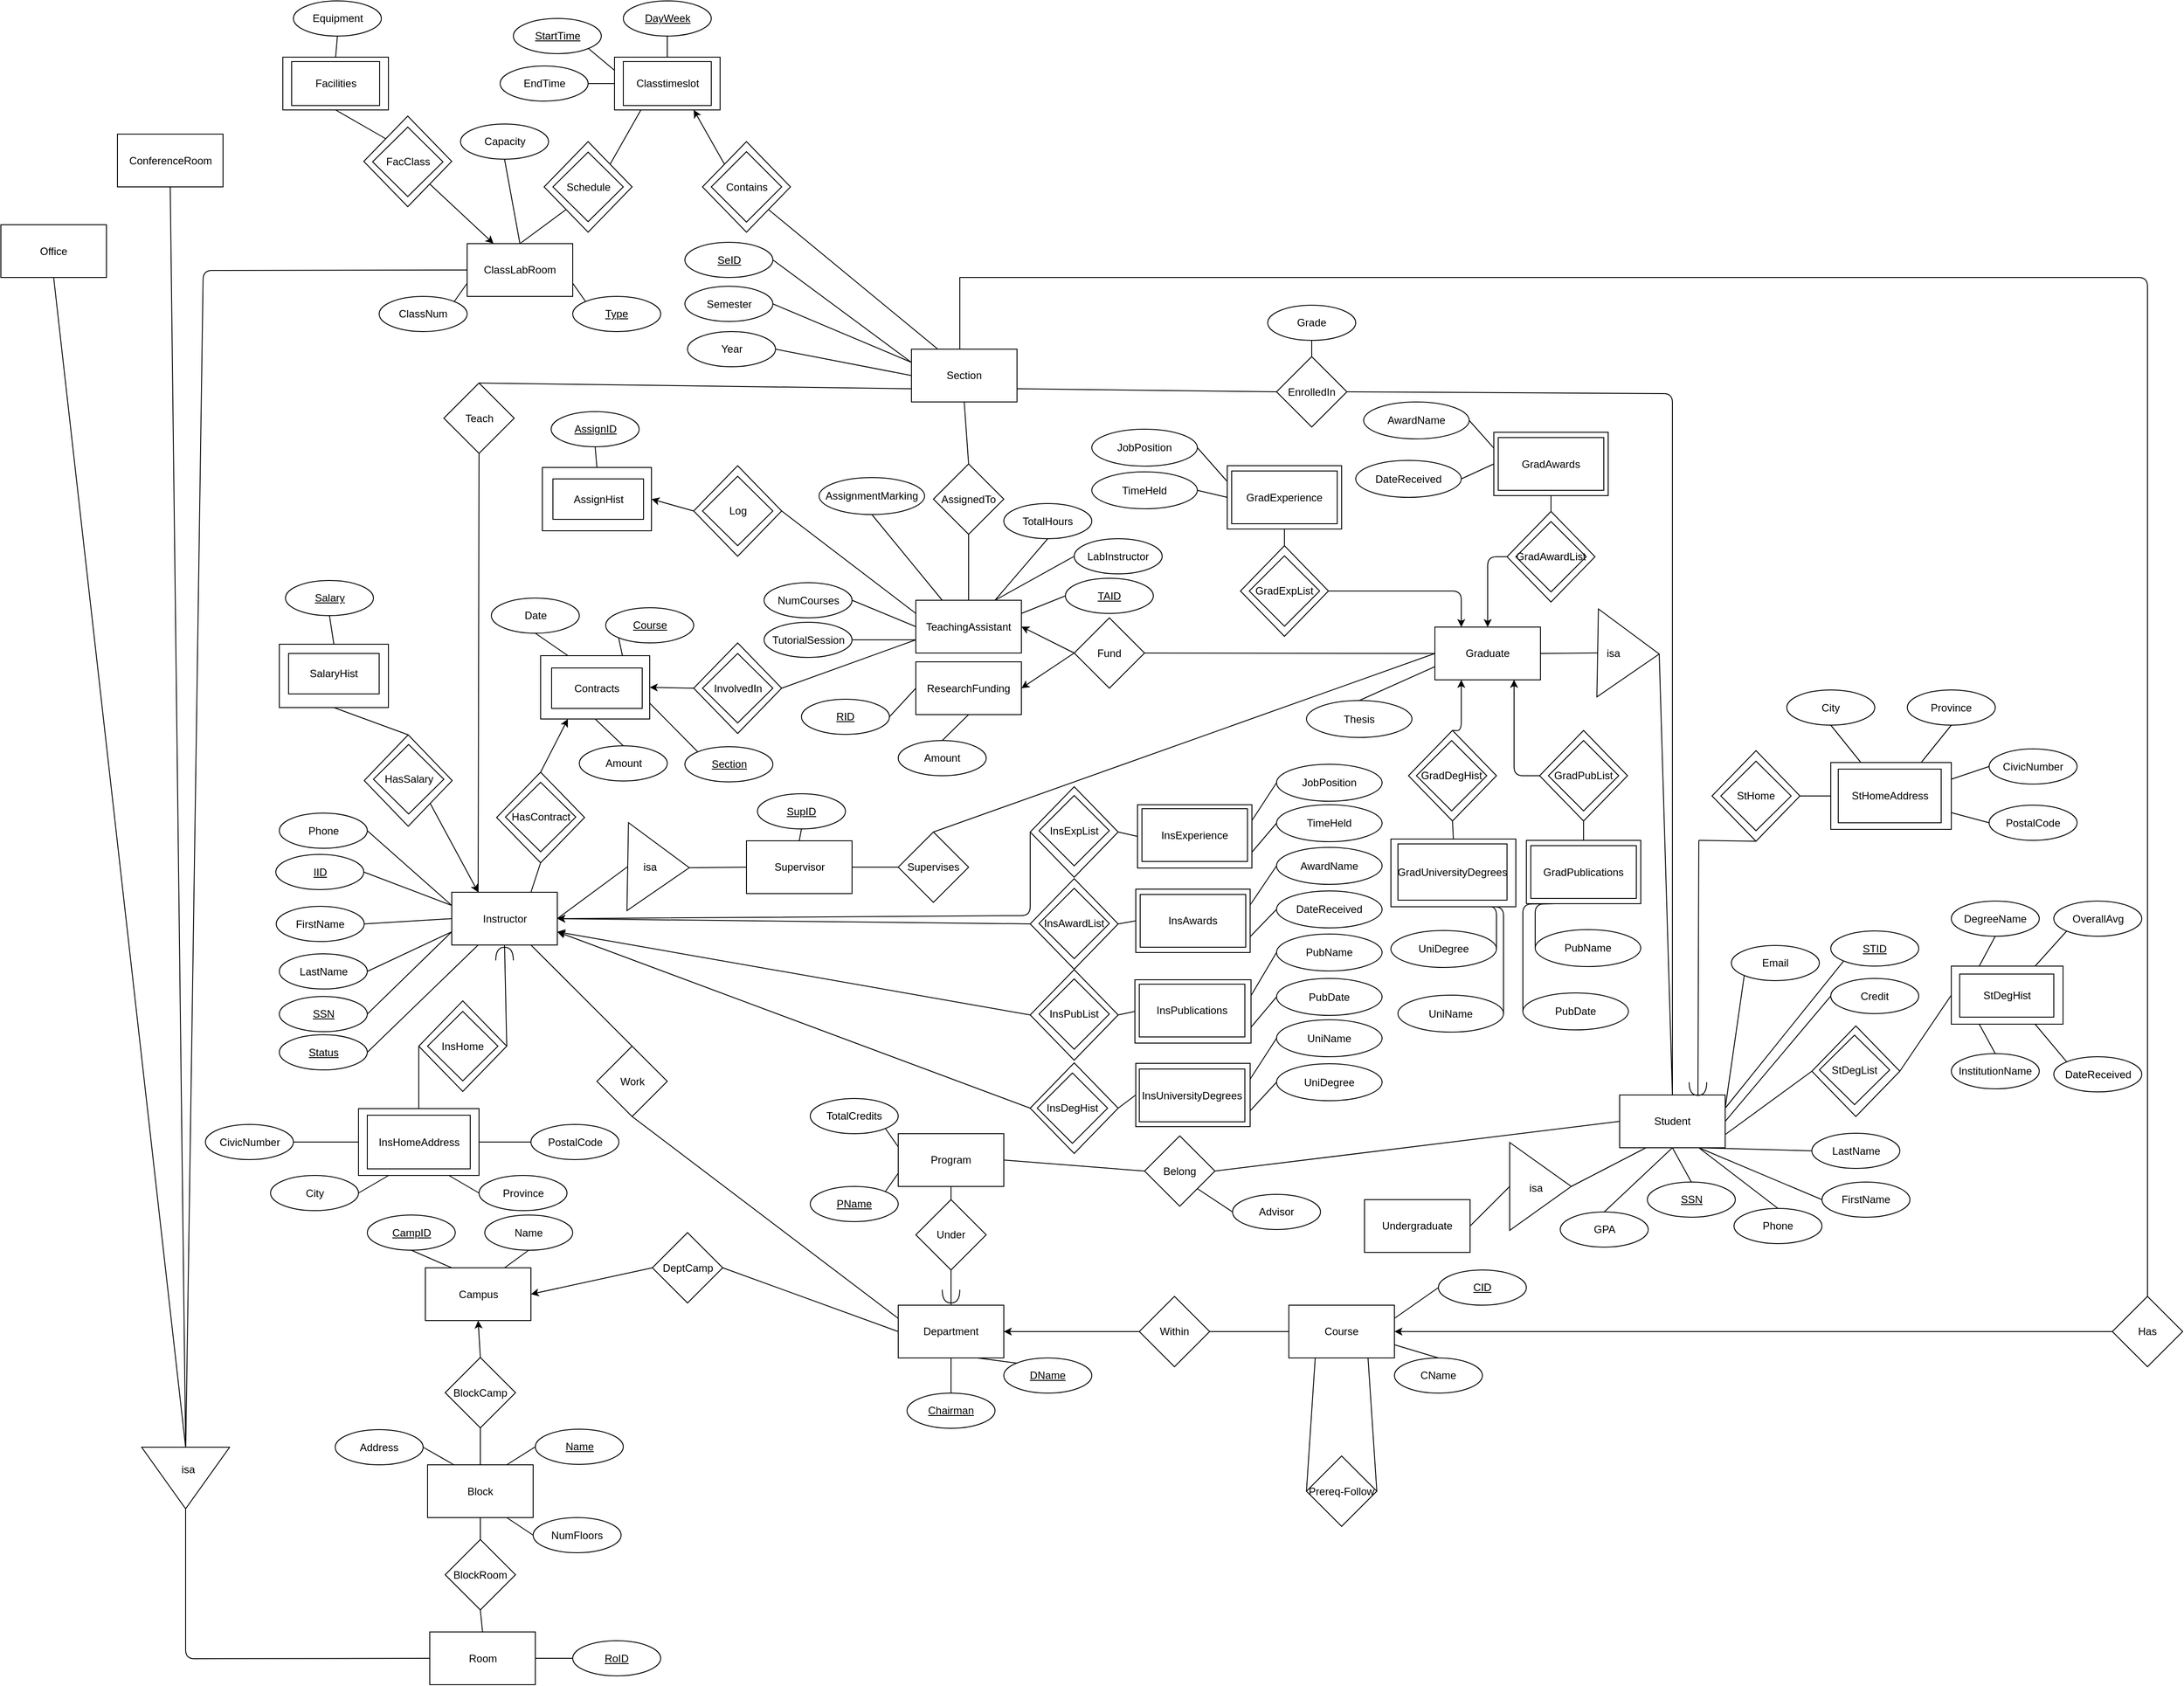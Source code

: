 <mxfile version="11.0.8" type="device"><diagram id="D8E87HKC7J93LaOzr_YF" name="Page-1"><mxGraphModel dx="1026" dy="548" grid="1" gridSize="10" guides="1" tooltips="1" connect="1" arrows="1" fold="1" page="1" pageScale="1" pageWidth="850" pageHeight="1100" math="0" shadow="0"><root><mxCell id="0"/><mxCell id="1" parent="0"/><mxCell id="quONxBVD-cLYEQwh4i3r-1" value="Department" style="rounded=0;whiteSpace=wrap;html=1;" parent="1" vertex="1"><mxGeometry x="1140" y="1793" width="120" height="60" as="geometry"/></mxCell><mxCell id="quONxBVD-cLYEQwh4i3r-2" value="&lt;u&gt;DName&lt;/u&gt;" style="ellipse;whiteSpace=wrap;html=1;" parent="1" vertex="1"><mxGeometry x="1260" y="1853" width="100" height="40" as="geometry"/></mxCell><mxCell id="quONxBVD-cLYEQwh4i3r-3" value="" style="endArrow=none;html=1;entryX=0;entryY=0;entryDx=0;entryDy=0;exitX=0.75;exitY=1;exitDx=0;exitDy=0;" parent="1" source="quONxBVD-cLYEQwh4i3r-1" target="quONxBVD-cLYEQwh4i3r-2" edge="1"><mxGeometry width="50" height="50" relative="1" as="geometry"><mxPoint x="640" y="1863" as="sourcePoint"/><mxPoint x="690" y="1813" as="targetPoint"/></mxGeometry></mxCell><mxCell id="quONxBVD-cLYEQwh4i3r-5" style="edgeStyle=orthogonalEdgeStyle;rounded=0;orthogonalLoop=1;jettySize=auto;html=1;exitX=0;exitY=0.25;exitDx=0;exitDy=0;" parent="1" source="quONxBVD-cLYEQwh4i3r-6" edge="1"><mxGeometry relative="1" as="geometry"><mxPoint x="1584" y="1808" as="targetPoint"/></mxGeometry></mxCell><mxCell id="quONxBVD-cLYEQwh4i3r-6" value="Course" style="rounded=0;whiteSpace=wrap;html=1;" parent="1" vertex="1"><mxGeometry x="1584" y="1793" width="120" height="60" as="geometry"/></mxCell><mxCell id="quONxBVD-cLYEQwh4i3r-7" value="CName" style="ellipse;whiteSpace=wrap;html=1;" parent="1" vertex="1"><mxGeometry x="1704" y="1853" width="100" height="40" as="geometry"/></mxCell><mxCell id="quONxBVD-cLYEQwh4i3r-8" value="" style="endArrow=none;html=1;exitX=0.5;exitY=0;exitDx=0;exitDy=0;entryX=1;entryY=0.75;entryDx=0;entryDy=0;" parent="1" source="quONxBVD-cLYEQwh4i3r-7" target="quONxBVD-cLYEQwh4i3r-6" edge="1"><mxGeometry width="50" height="50" relative="1" as="geometry"><mxPoint x="1441" y="1864" as="sourcePoint"/><mxPoint x="1484" y="1853" as="targetPoint"/></mxGeometry></mxCell><mxCell id="quONxBVD-cLYEQwh4i3r-9" value="Within" style="rhombus;whiteSpace=wrap;html=1;" parent="1" vertex="1"><mxGeometry x="1414" y="1783" width="80" height="80" as="geometry"/></mxCell><mxCell id="quONxBVD-cLYEQwh4i3r-10" value="&lt;u&gt;CID&lt;/u&gt;" style="ellipse;whiteSpace=wrap;html=1;" parent="1" vertex="1"><mxGeometry x="1754" y="1753" width="100" height="40" as="geometry"/></mxCell><mxCell id="quONxBVD-cLYEQwh4i3r-11" value="" style="endArrow=none;html=1;exitX=0;exitY=0.5;exitDx=0;exitDy=0;entryX=1;entryY=0.25;entryDx=0;entryDy=0;" parent="1" source="quONxBVD-cLYEQwh4i3r-10" target="quONxBVD-cLYEQwh4i3r-6" edge="1"><mxGeometry width="50" height="50" relative="1" as="geometry"><mxPoint x="1754" y="1783" as="sourcePoint"/><mxPoint x="1584" y="1763" as="targetPoint"/></mxGeometry></mxCell><mxCell id="quONxBVD-cLYEQwh4i3r-12" value="" style="endArrow=classic;html=1;entryX=1;entryY=0.5;entryDx=0;entryDy=0;exitX=0;exitY=0.5;exitDx=0;exitDy=0;" parent="1" source="quONxBVD-cLYEQwh4i3r-9" target="quONxBVD-cLYEQwh4i3r-1" edge="1"><mxGeometry width="50" height="50" relative="1" as="geometry"><mxPoint x="810" y="1913" as="sourcePoint"/><mxPoint x="860" y="1863" as="targetPoint"/></mxGeometry></mxCell><mxCell id="quONxBVD-cLYEQwh4i3r-13" value="" style="endArrow=none;html=1;entryX=1;entryY=0.5;entryDx=0;entryDy=0;exitX=0;exitY=0.5;exitDx=0;exitDy=0;" parent="1" source="quONxBVD-cLYEQwh4i3r-6" target="quONxBVD-cLYEQwh4i3r-9" edge="1"><mxGeometry width="50" height="50" relative="1" as="geometry"><mxPoint x="854" y="1973" as="sourcePoint"/><mxPoint x="904" y="1923" as="targetPoint"/></mxGeometry></mxCell><mxCell id="quONxBVD-cLYEQwh4i3r-14" value="" style="endArrow=none;html=1;entryX=0;entryY=0.25;entryDx=0;entryDy=0;exitX=0.5;exitY=1;exitDx=0;exitDy=0;" parent="1" source="quONxBVD-cLYEQwh4i3r-15" target="quONxBVD-cLYEQwh4i3r-1" edge="1"><mxGeometry width="50" height="50" relative="1" as="geometry"><mxPoint x="1090" y="1560.5" as="sourcePoint"/><mxPoint x="750" y="1800.5" as="targetPoint"/></mxGeometry></mxCell><mxCell id="quONxBVD-cLYEQwh4i3r-15" value="Work" style="rhombus;whiteSpace=wrap;html=1;" parent="1" vertex="1"><mxGeometry x="797.5" y="1498.5" width="80" height="80" as="geometry"/></mxCell><mxCell id="quONxBVD-cLYEQwh4i3r-16" value="" style="endArrow=none;html=1;exitX=0.5;exitY=0;exitDx=0;exitDy=0;entryX=0.75;entryY=1;entryDx=0;entryDy=0;" parent="1" source="quONxBVD-cLYEQwh4i3r-15" target="quONxBVD-cLYEQwh4i3r-17" edge="1"><mxGeometry width="50" height="50" relative="1" as="geometry"><mxPoint x="797.5" y="1493.5" as="sourcePoint"/><mxPoint x="877.5" y="1393.5" as="targetPoint"/></mxGeometry></mxCell><mxCell id="quONxBVD-cLYEQwh4i3r-17" value="Instructor" style="rounded=0;whiteSpace=wrap;html=1;" parent="1" vertex="1"><mxGeometry x="632.5" y="1323.5" width="120" height="60" as="geometry"/></mxCell><mxCell id="quONxBVD-cLYEQwh4i3r-18" value="&lt;u&gt;IID&lt;/u&gt;" style="ellipse;whiteSpace=wrap;html=1;" parent="1" vertex="1"><mxGeometry x="432.5" y="1280.5" width="100" height="40" as="geometry"/></mxCell><mxCell id="quONxBVD-cLYEQwh4i3r-19" value="FirstName" style="ellipse;whiteSpace=wrap;html=1;" parent="1" vertex="1"><mxGeometry x="433" y="1339.5" width="100" height="40" as="geometry"/></mxCell><mxCell id="quONxBVD-cLYEQwh4i3r-20" value="" style="endArrow=none;html=1;entryX=0;entryY=0.5;entryDx=0;entryDy=0;exitX=1;exitY=0.5;exitDx=0;exitDy=0;" parent="1" source="quONxBVD-cLYEQwh4i3r-19" target="quONxBVD-cLYEQwh4i3r-17" edge="1"><mxGeometry width="50" height="50" relative="1" as="geometry"><mxPoint x="782.5" y="1483.5" as="sourcePoint"/><mxPoint x="832.5" y="1433.5" as="targetPoint"/></mxGeometry></mxCell><mxCell id="quONxBVD-cLYEQwh4i3r-21" value="" style="endArrow=none;html=1;entryX=0;entryY=0.25;entryDx=0;entryDy=0;exitX=1;exitY=0.5;exitDx=0;exitDy=0;" parent="1" source="quONxBVD-cLYEQwh4i3r-18" target="quONxBVD-cLYEQwh4i3r-17" edge="1"><mxGeometry width="50" height="50" relative="1" as="geometry"><mxPoint x="552.5" y="1853.5" as="sourcePoint"/><mxPoint x="602.5" y="1803.5" as="targetPoint"/></mxGeometry></mxCell><mxCell id="quONxBVD-cLYEQwh4i3r-22" value="Student" style="rounded=0;whiteSpace=wrap;html=1;" parent="1" vertex="1"><mxGeometry x="1960" y="1554" width="120" height="60" as="geometry"/></mxCell><mxCell id="quONxBVD-cLYEQwh4i3r-23" value="" style="endArrow=none;html=1;entryX=0.5;entryY=0;entryDx=0;entryDy=0;" parent="1" source="quONxBVD-cLYEQwh4i3r-127" target="quONxBVD-cLYEQwh4i3r-1" edge="1"><mxGeometry width="50" height="50" relative="1" as="geometry"><mxPoint x="1200" y="1633" as="sourcePoint"/><mxPoint x="760" y="1903" as="targetPoint"/></mxGeometry></mxCell><mxCell id="quONxBVD-cLYEQwh4i3r-24" value="Program" style="rounded=0;whiteSpace=wrap;html=1;" parent="1" vertex="1"><mxGeometry x="1140" y="1598" width="120" height="60" as="geometry"/></mxCell><mxCell id="quONxBVD-cLYEQwh4i3r-25" value="&lt;u&gt;STID&lt;/u&gt;" style="ellipse;whiteSpace=wrap;html=1;" parent="1" vertex="1"><mxGeometry x="2200" y="1367.5" width="100" height="40" as="geometry"/></mxCell><mxCell id="quONxBVD-cLYEQwh4i3r-26" value="FirstName" style="ellipse;whiteSpace=wrap;html=1;" parent="1" vertex="1"><mxGeometry x="2190" y="1653" width="100" height="40" as="geometry"/></mxCell><mxCell id="quONxBVD-cLYEQwh4i3r-27" value="LastName" style="ellipse;whiteSpace=wrap;html=1;" parent="1" vertex="1"><mxGeometry x="2178.5" y="1597.5" width="100" height="40" as="geometry"/></mxCell><mxCell id="quONxBVD-cLYEQwh4i3r-28" value="" style="endArrow=none;html=1;entryX=0;entryY=0.5;entryDx=0;entryDy=0;exitX=0.75;exitY=1;exitDx=0;exitDy=0;" parent="1" source="quONxBVD-cLYEQwh4i3r-22" target="quONxBVD-cLYEQwh4i3r-27" edge="1"><mxGeometry width="50" height="50" relative="1" as="geometry"><mxPoint x="670" y="1850.5" as="sourcePoint"/><mxPoint x="720" y="1800.5" as="targetPoint"/></mxGeometry></mxCell><mxCell id="quONxBVD-cLYEQwh4i3r-29" value="" style="endArrow=none;html=1;entryX=0;entryY=0.5;entryDx=0;entryDy=0;exitX=0.75;exitY=1;exitDx=0;exitDy=0;" parent="1" source="quONxBVD-cLYEQwh4i3r-22" target="quONxBVD-cLYEQwh4i3r-26" edge="1"><mxGeometry width="50" height="50" relative="1" as="geometry"><mxPoint x="670" y="1850.5" as="sourcePoint"/><mxPoint x="720" y="1800.5" as="targetPoint"/></mxGeometry></mxCell><mxCell id="quONxBVD-cLYEQwh4i3r-30" value="" style="endArrow=none;html=1;entryX=0;entryY=1;entryDx=0;entryDy=0;exitX=1;exitY=0.25;exitDx=0;exitDy=0;" parent="1" source="quONxBVD-cLYEQwh4i3r-22" target="quONxBVD-cLYEQwh4i3r-25" edge="1"><mxGeometry width="50" height="50" relative="1" as="geometry"><mxPoint x="670" y="1850.5" as="sourcePoint"/><mxPoint x="720" y="1800.5" as="targetPoint"/></mxGeometry></mxCell><mxCell id="quONxBVD-cLYEQwh4i3r-31" value="Under" style="rhombus;whiteSpace=wrap;html=1;" parent="1" vertex="1"><mxGeometry x="1160" y="1673" width="80" height="80" as="geometry"/></mxCell><mxCell id="quONxBVD-cLYEQwh4i3r-32" value="" style="endArrow=none;html=1;entryX=0.5;entryY=1;entryDx=0;entryDy=0;exitX=0.5;exitY=0;exitDx=0;exitDy=0;" parent="1" source="quONxBVD-cLYEQwh4i3r-31" target="quONxBVD-cLYEQwh4i3r-24" edge="1"><mxGeometry width="50" height="50" relative="1" as="geometry"><mxPoint x="660" y="1953" as="sourcePoint"/><mxPoint x="710" y="1903" as="targetPoint"/></mxGeometry></mxCell><mxCell id="quONxBVD-cLYEQwh4i3r-33" value="" style="endArrow=none;html=1;entryX=1;entryY=0.5;entryDx=0;entryDy=0;exitX=0;exitY=0.5;exitDx=0;exitDy=0;" parent="1" source="quONxBVD-cLYEQwh4i3r-86" target="quONxBVD-cLYEQwh4i3r-24" edge="1"><mxGeometry width="50" height="50" relative="1" as="geometry"><mxPoint x="1300" y="1573" as="sourcePoint"/><mxPoint x="1259.941" y="1573.471" as="targetPoint"/></mxGeometry></mxCell><mxCell id="quONxBVD-cLYEQwh4i3r-34" value="" style="endArrow=none;html=1;entryX=1;entryY=0.5;entryDx=0;entryDy=0;exitX=0.5;exitY=1;exitDx=0;exitDy=0;exitPerimeter=0;" parent="1" source="quONxBVD-cLYEQwh4i3r-77" target="quONxBVD-cLYEQwh4i3r-83" edge="1"><mxGeometry width="50" height="50" relative="1" as="geometry"><mxPoint x="680" y="1820.5" as="sourcePoint"/><mxPoint x="1770" y="1320.5" as="targetPoint"/></mxGeometry></mxCell><mxCell id="quONxBVD-cLYEQwh4i3r-35" value="Section" style="rounded=0;whiteSpace=wrap;html=1;" parent="1" vertex="1"><mxGeometry x="1155" y="706" width="120" height="60" as="geometry"/></mxCell><mxCell id="quONxBVD-cLYEQwh4i3r-36" value="EnrolledIn" style="rhombus;whiteSpace=wrap;html=1;" parent="1" vertex="1"><mxGeometry x="1570" y="714.5" width="80" height="80" as="geometry"/></mxCell><mxCell id="quONxBVD-cLYEQwh4i3r-37" value="Teach" style="rhombus;whiteSpace=wrap;html=1;" parent="1" vertex="1"><mxGeometry x="623.5" y="744.5" width="80" height="80" as="geometry"/></mxCell><mxCell id="quONxBVD-cLYEQwh4i3r-38" value="" style="endArrow=none;html=1;entryX=0;entryY=0.75;entryDx=0;entryDy=0;exitX=0.5;exitY=0;exitDx=0;exitDy=0;" parent="1" source="quONxBVD-cLYEQwh4i3r-37" target="quONxBVD-cLYEQwh4i3r-35" edge="1"><mxGeometry width="50" height="50" relative="1" as="geometry"><mxPoint x="975" y="836" as="sourcePoint"/><mxPoint x="720" y="1496" as="targetPoint"/></mxGeometry></mxCell><mxCell id="quONxBVD-cLYEQwh4i3r-39" value="" style="endArrow=none;html=1;entryX=1;entryY=0.75;entryDx=0;entryDy=0;exitX=0;exitY=0.5;exitDx=0;exitDy=0;" parent="1" source="quONxBVD-cLYEQwh4i3r-36" target="quONxBVD-cLYEQwh4i3r-35" edge="1"><mxGeometry width="50" height="50" relative="1" as="geometry"><mxPoint x="670" y="1850.5" as="sourcePoint"/><mxPoint x="720" y="1800.5" as="targetPoint"/></mxGeometry></mxCell><mxCell id="quONxBVD-cLYEQwh4i3r-40" value="" style="endArrow=none;html=1;entryX=0.25;entryY=0;entryDx=0;entryDy=0;exitX=1;exitY=1;exitDx=0;exitDy=0;" parent="1" source="quONxBVD-cLYEQwh4i3r-48" target="quONxBVD-cLYEQwh4i3r-35" edge="1"><mxGeometry width="50" height="50" relative="1" as="geometry"><mxPoint x="950" y="721" as="sourcePoint"/><mxPoint x="720" y="1496" as="targetPoint"/></mxGeometry></mxCell><mxCell id="quONxBVD-cLYEQwh4i3r-41" value="Prereq-Follow" style="rhombus;whiteSpace=wrap;html=1;" parent="1" vertex="1"><mxGeometry x="1604" y="1964.5" width="80" height="80" as="geometry"/></mxCell><mxCell id="quONxBVD-cLYEQwh4i3r-42" value="Semester" style="ellipse;whiteSpace=wrap;html=1;" parent="1" vertex="1"><mxGeometry x="897.5" y="634.5" width="100" height="40" as="geometry"/></mxCell><mxCell id="quONxBVD-cLYEQwh4i3r-43" value="Year" style="ellipse;whiteSpace=wrap;html=1;" parent="1" vertex="1"><mxGeometry x="900.5" y="686" width="100" height="40" as="geometry"/></mxCell><mxCell id="quONxBVD-cLYEQwh4i3r-44" value="" style="endArrow=none;html=1;entryX=0;entryY=0.25;entryDx=0;entryDy=0;exitX=1;exitY=0.5;exitDx=0;exitDy=0;" parent="1" source="quONxBVD-cLYEQwh4i3r-42" target="quONxBVD-cLYEQwh4i3r-35" edge="1"><mxGeometry width="50" height="50" relative="1" as="geometry"><mxPoint x="537.5" y="1556" as="sourcePoint"/><mxPoint x="1022.5" y="686" as="targetPoint"/></mxGeometry></mxCell><mxCell id="quONxBVD-cLYEQwh4i3r-45" value="" style="endArrow=none;html=1;entryX=0;entryY=0.5;entryDx=0;entryDy=0;exitX=1;exitY=0.5;exitDx=0;exitDy=0;" parent="1" source="quONxBVD-cLYEQwh4i3r-43" target="quONxBVD-cLYEQwh4i3r-35" edge="1"><mxGeometry width="50" height="50" relative="1" as="geometry"><mxPoint x="537.5" y="1860.5" as="sourcePoint"/><mxPoint x="1022.5" y="686" as="targetPoint"/></mxGeometry></mxCell><mxCell id="quONxBVD-cLYEQwh4i3r-46" value="&lt;u&gt;SeID&lt;/u&gt;" style="ellipse;whiteSpace=wrap;html=1;" parent="1" vertex="1"><mxGeometry x="897.5" y="584.5" width="100" height="40" as="geometry"/></mxCell><mxCell id="quONxBVD-cLYEQwh4i3r-47" value="" style="endArrow=none;html=1;entryX=1;entryY=0.5;entryDx=0;entryDy=0;exitX=0;exitY=0.25;exitDx=0;exitDy=0;" parent="1" source="quONxBVD-cLYEQwh4i3r-35" target="quONxBVD-cLYEQwh4i3r-46" edge="1"><mxGeometry width="50" height="50" relative="1" as="geometry"><mxPoint x="1022.5" y="671" as="sourcePoint"/><mxPoint x="587.5" y="1506" as="targetPoint"/></mxGeometry></mxCell><mxCell id="quONxBVD-cLYEQwh4i3r-48" value="" style="rhombus;whiteSpace=wrap;html=1;" parent="1" vertex="1"><mxGeometry x="917.5" y="470" width="100" height="103" as="geometry"/></mxCell><mxCell id="quONxBVD-cLYEQwh4i3r-49" value="ClassLabRoom" style="rounded=0;whiteSpace=wrap;html=1;" parent="1" vertex="1"><mxGeometry x="650" y="586" width="120" height="60" as="geometry"/></mxCell><mxCell id="quONxBVD-cLYEQwh4i3r-50" value="" style="rounded=0;whiteSpace=wrap;html=1;" parent="1" vertex="1"><mxGeometry x="817.5" y="374" width="120" height="60" as="geometry"/></mxCell><mxCell id="quONxBVD-cLYEQwh4i3r-51" value="ClassNum" style="ellipse;whiteSpace=wrap;html=1;" parent="1" vertex="1"><mxGeometry x="550" y="646" width="100" height="40" as="geometry"/></mxCell><mxCell id="quONxBVD-cLYEQwh4i3r-52" value="" style="endArrow=none;html=1;entryX=0;entryY=0.75;entryDx=0;entryDy=0;exitX=1;exitY=0;exitDx=0;exitDy=0;" parent="1" source="quONxBVD-cLYEQwh4i3r-51" target="quONxBVD-cLYEQwh4i3r-49" edge="1"><mxGeometry width="50" height="50" relative="1" as="geometry"><mxPoint x="550" y="1496" as="sourcePoint"/><mxPoint x="600" y="1446" as="targetPoint"/></mxGeometry></mxCell><mxCell id="quONxBVD-cLYEQwh4i3r-53" value="&lt;u&gt;StartTime&lt;/u&gt;" style="ellipse;whiteSpace=wrap;html=1;" parent="1" vertex="1"><mxGeometry x="702.5" y="330" width="100" height="40" as="geometry"/></mxCell><mxCell id="quONxBVD-cLYEQwh4i3r-54" value="EndTime" style="ellipse;whiteSpace=wrap;html=1;" parent="1" vertex="1"><mxGeometry x="687.5" y="384" width="100" height="40" as="geometry"/></mxCell><mxCell id="quONxBVD-cLYEQwh4i3r-55" value="" style="endArrow=none;html=1;exitX=1;exitY=0;exitDx=0;exitDy=0;entryX=0;entryY=0.75;entryDx=0;entryDy=0;" parent="1" source="quONxBVD-cLYEQwh4i3r-56" target="quONxBVD-cLYEQwh4i3r-24" edge="1"><mxGeometry width="50" height="50" relative="1" as="geometry"><mxPoint x="1090" y="1468" as="sourcePoint"/><mxPoint x="1170" y="1503" as="targetPoint"/></mxGeometry></mxCell><mxCell id="quONxBVD-cLYEQwh4i3r-56" value="&lt;u&gt;PName&lt;/u&gt;" style="ellipse;whiteSpace=wrap;html=1;" parent="1" vertex="1"><mxGeometry x="1040" y="1658" width="100" height="40" as="geometry"/></mxCell><mxCell id="quONxBVD-cLYEQwh4i3r-57" value="" style="endArrow=none;html=1;exitX=0.5;exitY=0;exitDx=0;exitDy=0;" parent="1" source="quONxBVD-cLYEQwh4i3r-93" edge="1"><mxGeometry width="50" height="50" relative="1" as="geometry"><mxPoint x="2560" y="1710" as="sourcePoint"/><mxPoint x="1210" y="624.5" as="targetPoint"/><Array as="points"><mxPoint x="2560" y="1294.5"/><mxPoint x="2560" y="624.5"/></Array></mxGeometry></mxCell><mxCell id="quONxBVD-cLYEQwh4i3r-58" value="" style="endArrow=classic;html=1;entryX=1;entryY=0.5;entryDx=0;entryDy=0;exitX=0;exitY=0.5;exitDx=0;exitDy=0;" parent="1" source="quONxBVD-cLYEQwh4i3r-93" target="quONxBVD-cLYEQwh4i3r-6" edge="1"><mxGeometry width="50" height="50" relative="1" as="geometry"><mxPoint x="2510" y="1763" as="sourcePoint"/><mxPoint x="880" y="1860.5" as="targetPoint"/></mxGeometry></mxCell><mxCell id="quONxBVD-cLYEQwh4i3r-59" value="ResearchFunding" style="rounded=0;whiteSpace=wrap;html=1;" parent="1" vertex="1"><mxGeometry x="1160" y="1061.5" width="120" height="60" as="geometry"/></mxCell><mxCell id="quONxBVD-cLYEQwh4i3r-60" value="TeachingAssistant" style="rounded=0;whiteSpace=wrap;html=1;" parent="1" vertex="1"><mxGeometry x="1160" y="991.5" width="120" height="60" as="geometry"/></mxCell><mxCell id="quONxBVD-cLYEQwh4i3r-61" value="" style="endArrow=classic;html=1;entryX=1;entryY=0.5;entryDx=0;entryDy=0;exitX=0;exitY=0.5;exitDx=0;exitDy=0;" parent="1" source="quONxBVD-cLYEQwh4i3r-87" target="quONxBVD-cLYEQwh4i3r-60" edge="1"><mxGeometry width="50" height="50" relative="1" as="geometry"><mxPoint x="1460" y="1021.5" as="sourcePoint"/><mxPoint x="680" y="1611.5" as="targetPoint"/></mxGeometry></mxCell><mxCell id="quONxBVD-cLYEQwh4i3r-62" value="" style="endArrow=classic;html=1;entryX=1;entryY=0.5;entryDx=0;entryDy=0;exitX=0;exitY=0.5;exitDx=0;exitDy=0;" parent="1" source="quONxBVD-cLYEQwh4i3r-87" target="quONxBVD-cLYEQwh4i3r-59" edge="1"><mxGeometry width="50" height="50" relative="1" as="geometry"><mxPoint x="1470" y="1231.5" as="sourcePoint"/><mxPoint x="680" y="1611.5" as="targetPoint"/></mxGeometry></mxCell><mxCell id="quONxBVD-cLYEQwh4i3r-63" value="GPA" style="ellipse;whiteSpace=wrap;html=1;" parent="1" vertex="1"><mxGeometry x="1892.5" y="1687" width="100" height="40" as="geometry"/></mxCell><mxCell id="quONxBVD-cLYEQwh4i3r-64" value="" style="endArrow=none;html=1;entryX=0.5;entryY=1;entryDx=0;entryDy=0;exitX=0.5;exitY=0;exitDx=0;exitDy=0;" parent="1" source="quONxBVD-cLYEQwh4i3r-63" target="quONxBVD-cLYEQwh4i3r-22" edge="1"><mxGeometry width="50" height="50" relative="1" as="geometry"><mxPoint x="780" y="1910.5" as="sourcePoint"/><mxPoint x="830" y="1860.5" as="targetPoint"/></mxGeometry></mxCell><mxCell id="quONxBVD-cLYEQwh4i3r-65" value="TutorialSession" style="ellipse;whiteSpace=wrap;html=1;" parent="1" vertex="1"><mxGeometry x="987.5" y="1016.5" width="100" height="40" as="geometry"/></mxCell><mxCell id="quONxBVD-cLYEQwh4i3r-66" value="LabInstructor" style="ellipse;whiteSpace=wrap;html=1;" parent="1" vertex="1"><mxGeometry x="1340" y="921.5" width="100" height="40" as="geometry"/></mxCell><mxCell id="quONxBVD-cLYEQwh4i3r-67" value="AssignmentMarking" style="ellipse;whiteSpace=wrap;html=1;" parent="1" vertex="1"><mxGeometry x="1050" y="852" width="120" height="42" as="geometry"/></mxCell><mxCell id="quONxBVD-cLYEQwh4i3r-68" value="TotalHours" style="ellipse;whiteSpace=wrap;html=1;" parent="1" vertex="1"><mxGeometry x="1260" y="881.5" width="100" height="40" as="geometry"/></mxCell><mxCell id="quONxBVD-cLYEQwh4i3r-69" value="NumCourses" style="ellipse;whiteSpace=wrap;html=1;" parent="1" vertex="1"><mxGeometry x="987.5" y="971.5" width="100" height="40" as="geometry"/></mxCell><mxCell id="quONxBVD-cLYEQwh4i3r-70" value="Capacity" style="ellipse;whiteSpace=wrap;html=1;" parent="1" vertex="1"><mxGeometry x="642.5" y="450" width="100" height="40" as="geometry"/></mxCell><mxCell id="quONxBVD-cLYEQwh4i3r-71" value="" style="endArrow=none;html=1;entryX=0.5;entryY=0;entryDx=0;entryDy=0;exitX=0.5;exitY=1;exitDx=0;exitDy=0;" parent="1" source="quONxBVD-cLYEQwh4i3r-70" target="quONxBVD-cLYEQwh4i3r-49" edge="1"><mxGeometry width="50" height="50" relative="1" as="geometry"><mxPoint x="520" y="1496" as="sourcePoint"/><mxPoint x="570" y="1446" as="targetPoint"/></mxGeometry></mxCell><mxCell id="quONxBVD-cLYEQwh4i3r-72" value="" style="endArrow=none;html=1;entryX=1;entryY=0.5;entryDx=0;entryDy=0;exitX=0;exitY=0.75;exitDx=0;exitDy=0;" parent="1" source="quONxBVD-cLYEQwh4i3r-60" target="quONxBVD-cLYEQwh4i3r-65" edge="1"><mxGeometry width="50" height="50" relative="1" as="geometry"><mxPoint x="500" y="1661.5" as="sourcePoint"/><mxPoint x="550" y="1611.5" as="targetPoint"/></mxGeometry></mxCell><mxCell id="quONxBVD-cLYEQwh4i3r-73" value="" style="endArrow=none;html=1;entryX=1;entryY=0.5;entryDx=0;entryDy=0;exitX=0;exitY=0.5;exitDx=0;exitDy=0;" parent="1" source="quONxBVD-cLYEQwh4i3r-60" target="quONxBVD-cLYEQwh4i3r-69" edge="1"><mxGeometry width="50" height="50" relative="1" as="geometry"><mxPoint x="500" y="1661.5" as="sourcePoint"/><mxPoint x="550" y="1611.5" as="targetPoint"/></mxGeometry></mxCell><mxCell id="quONxBVD-cLYEQwh4i3r-74" value="" style="endArrow=none;html=1;exitX=0;exitY=0.5;exitDx=0;exitDy=0;entryX=0.75;entryY=0;entryDx=0;entryDy=0;" parent="1" source="quONxBVD-cLYEQwh4i3r-66" target="quONxBVD-cLYEQwh4i3r-60" edge="1"><mxGeometry width="50" height="50" relative="1" as="geometry"><mxPoint x="500" y="1661.5" as="sourcePoint"/><mxPoint x="1190" y="991.5" as="targetPoint"/></mxGeometry></mxCell><mxCell id="quONxBVD-cLYEQwh4i3r-75" value="" style="endArrow=none;html=1;entryX=0.5;entryY=1;entryDx=0;entryDy=0;exitX=0.25;exitY=0;exitDx=0;exitDy=0;" parent="1" source="quONxBVD-cLYEQwh4i3r-60" target="quONxBVD-cLYEQwh4i3r-67" edge="1"><mxGeometry width="50" height="50" relative="1" as="geometry"><mxPoint x="500" y="1661.5" as="sourcePoint"/><mxPoint x="550" y="1611.5" as="targetPoint"/></mxGeometry></mxCell><mxCell id="quONxBVD-cLYEQwh4i3r-76" value="" style="endArrow=none;html=1;entryX=0.5;entryY=1;entryDx=0;entryDy=0;exitX=0.75;exitY=0;exitDx=0;exitDy=0;" parent="1" source="quONxBVD-cLYEQwh4i3r-60" target="quONxBVD-cLYEQwh4i3r-68" edge="1"><mxGeometry width="50" height="50" relative="1" as="geometry"><mxPoint x="500" y="1661.5" as="sourcePoint"/><mxPoint x="550" y="1611.5" as="targetPoint"/></mxGeometry></mxCell><mxCell id="quONxBVD-cLYEQwh4i3r-77" value="" style="verticalLabelPosition=bottom;verticalAlign=top;html=1;shape=mxgraph.basic.acute_triangle;dx=0.5;rotation=91;" parent="1" vertex="1"><mxGeometry x="1920" y="1017" width="100" height="70" as="geometry"/></mxCell><mxCell id="quONxBVD-cLYEQwh4i3r-78" value="" style="verticalLabelPosition=bottom;verticalAlign=top;html=1;shape=mxgraph.basic.acute_triangle;dx=0.5;rotation=90;" parent="1" vertex="1"><mxGeometry x="1820" y="1623" width="100" height="70" as="geometry"/></mxCell><mxCell id="quONxBVD-cLYEQwh4i3r-79" value="isa" style="text;html=1;strokeColor=none;fillColor=none;align=center;verticalAlign=middle;whiteSpace=wrap;rounded=0;" parent="1" vertex="1"><mxGeometry x="1932.5" y="1042" width="40" height="20" as="geometry"/></mxCell><mxCell id="quONxBVD-cLYEQwh4i3r-80" value="isa" style="text;html=1;strokeColor=none;fillColor=none;align=center;verticalAlign=middle;whiteSpace=wrap;rounded=0;" parent="1" vertex="1"><mxGeometry x="1845" y="1650" width="40" height="20" as="geometry"/></mxCell><mxCell id="quONxBVD-cLYEQwh4i3r-81" value="" style="endArrow=none;html=1;entryX=0;entryY=0;entryDx=50;entryDy=0;entryPerimeter=0;exitX=0.25;exitY=1;exitDx=0;exitDy=0;" parent="1" source="quONxBVD-cLYEQwh4i3r-22" target="quONxBVD-cLYEQwh4i3r-78" edge="1"><mxGeometry width="50" height="50" relative="1" as="geometry"><mxPoint x="1090" y="1910.5" as="sourcePoint"/><mxPoint x="1140" y="1860.5" as="targetPoint"/></mxGeometry></mxCell><mxCell id="quONxBVD-cLYEQwh4i3r-82" value="" style="endArrow=none;html=1;entryX=0.5;entryY=0;entryDx=0;entryDy=0;exitX=0;exitY=0;exitDx=50;exitDy=0;exitPerimeter=0;" parent="1" source="quONxBVD-cLYEQwh4i3r-77" target="quONxBVD-cLYEQwh4i3r-22" edge="1"><mxGeometry width="50" height="50" relative="1" as="geometry"><mxPoint x="1090" y="1910.5" as="sourcePoint"/><mxPoint x="1140" y="1860.5" as="targetPoint"/></mxGeometry></mxCell><mxCell id="quONxBVD-cLYEQwh4i3r-83" value="Graduate" style="rounded=0;whiteSpace=wrap;html=1;" parent="1" vertex="1"><mxGeometry x="1750" y="1022" width="120" height="60" as="geometry"/></mxCell><mxCell id="quONxBVD-cLYEQwh4i3r-84" value="Undergraduate" style="rounded=0;whiteSpace=wrap;html=1;" parent="1" vertex="1"><mxGeometry x="1670" y="1673" width="120" height="60" as="geometry"/></mxCell><mxCell id="quONxBVD-cLYEQwh4i3r-85" value="" style="endArrow=none;html=1;exitX=1;exitY=0.5;exitDx=0;exitDy=0;entryX=0.5;entryY=1;entryDx=0;entryDy=0;entryPerimeter=0;" parent="1" source="quONxBVD-cLYEQwh4i3r-84" target="quONxBVD-cLYEQwh4i3r-78" edge="1"><mxGeometry width="50" height="50" relative="1" as="geometry"><mxPoint x="860" y="2013" as="sourcePoint"/><mxPoint x="1820" y="1544.5" as="targetPoint"/></mxGeometry></mxCell><mxCell id="quONxBVD-cLYEQwh4i3r-86" value="Belong" style="rhombus;whiteSpace=wrap;html=1;" parent="1" vertex="1"><mxGeometry x="1420" y="1600.5" width="80" height="80" as="geometry"/></mxCell><mxCell id="quONxBVD-cLYEQwh4i3r-87" value="Fund" style="rhombus;whiteSpace=wrap;html=1;" parent="1" vertex="1"><mxGeometry x="1340" y="1011.5" width="80" height="80" as="geometry"/></mxCell><mxCell id="quONxBVD-cLYEQwh4i3r-88" value="" style="endArrow=none;html=1;entryX=0;entryY=0.5;entryDx=0;entryDy=0;exitX=1;exitY=0.5;exitDx=0;exitDy=0;" parent="1" source="quONxBVD-cLYEQwh4i3r-87" target="quONxBVD-cLYEQwh4i3r-83" edge="1"><mxGeometry width="50" height="50" relative="1" as="geometry"><mxPoint x="960" y="1910.5" as="sourcePoint"/><mxPoint x="1010" y="1860.5" as="targetPoint"/></mxGeometry></mxCell><mxCell id="quONxBVD-cLYEQwh4i3r-89" value="" style="endArrow=none;html=1;entryX=1;entryY=0.5;entryDx=0;entryDy=0;exitX=0;exitY=0.5;exitDx=0;exitDy=0;" parent="1" source="quONxBVD-cLYEQwh4i3r-22" target="quONxBVD-cLYEQwh4i3r-86" edge="1"><mxGeometry width="50" height="50" relative="1" as="geometry"><mxPoint x="960" y="1910.5" as="sourcePoint"/><mxPoint x="1010" y="1860.5" as="targetPoint"/><Array as="points"/></mxGeometry></mxCell><mxCell id="quONxBVD-cLYEQwh4i3r-90" value="Credit" style="ellipse;whiteSpace=wrap;html=1;" parent="1" vertex="1"><mxGeometry x="2200" y="1421.5" width="100" height="40" as="geometry"/></mxCell><mxCell id="quONxBVD-cLYEQwh4i3r-91" value="" style="endArrow=none;html=1;entryX=0;entryY=0.5;entryDx=0;entryDy=0;exitX=1;exitY=0.5;exitDx=0;exitDy=0;" parent="1" source="quONxBVD-cLYEQwh4i3r-22" target="quONxBVD-cLYEQwh4i3r-90" edge="1"><mxGeometry width="50" height="50" relative="1" as="geometry"><mxPoint x="1320" y="1910.5" as="sourcePoint"/><mxPoint x="1370" y="1860.5" as="targetPoint"/></mxGeometry></mxCell><mxCell id="quONxBVD-cLYEQwh4i3r-92" value="" style="endArrow=none;html=1;" parent="1" edge="1"><mxGeometry width="50" height="50" relative="1" as="geometry"><mxPoint x="1210" y="706" as="sourcePoint"/><mxPoint x="1210" y="624" as="targetPoint"/></mxGeometry></mxCell><mxCell id="quONxBVD-cLYEQwh4i3r-93" value="Has" style="rhombus;whiteSpace=wrap;html=1;" parent="1" vertex="1"><mxGeometry x="2520" y="1783" width="80" height="80" as="geometry"/></mxCell><mxCell id="quONxBVD-cLYEQwh4i3r-94" value="Classtimeslot" style="rounded=0;whiteSpace=wrap;html=1;" parent="1" vertex="1"><mxGeometry x="827.5" y="379" width="100" height="50" as="geometry"/></mxCell><mxCell id="quONxBVD-cLYEQwh4i3r-95" value="&lt;u&gt;RID&lt;br&gt;&lt;/u&gt;" style="ellipse;whiteSpace=wrap;html=1;" parent="1" vertex="1"><mxGeometry x="1030" y="1104" width="100" height="40" as="geometry"/></mxCell><mxCell id="quONxBVD-cLYEQwh4i3r-96" value="" style="endArrow=none;html=1;entryX=0;entryY=0.5;entryDx=0;entryDy=0;exitX=1;exitY=0.5;exitDx=0;exitDy=0;" parent="1" source="quONxBVD-cLYEQwh4i3r-95" target="quONxBVD-cLYEQwh4i3r-59" edge="1"><mxGeometry width="50" height="50" relative="1" as="geometry"><mxPoint x="490" y="1661.5" as="sourcePoint"/><mxPoint x="540" y="1611.5" as="targetPoint"/></mxGeometry></mxCell><mxCell id="quONxBVD-cLYEQwh4i3r-97" value="&lt;u&gt;TAID&lt;br&gt;&lt;/u&gt;" style="ellipse;whiteSpace=wrap;html=1;" parent="1" vertex="1"><mxGeometry x="1330" y="966.5" width="100" height="40" as="geometry"/></mxCell><mxCell id="quONxBVD-cLYEQwh4i3r-98" value="" style="endArrow=none;html=1;entryX=0;entryY=0.5;entryDx=0;entryDy=0;exitX=1;exitY=0.25;exitDx=0;exitDy=0;" parent="1" source="quONxBVD-cLYEQwh4i3r-60" target="quONxBVD-cLYEQwh4i3r-97" edge="1"><mxGeometry width="50" height="50" relative="1" as="geometry"><mxPoint x="490" y="1661.5" as="sourcePoint"/><mxPoint x="540" y="1611.5" as="targetPoint"/></mxGeometry></mxCell><mxCell id="quONxBVD-cLYEQwh4i3r-99" value="" style="endArrow=none;html=1;entryX=0.25;entryY=1;entryDx=0;entryDy=0;exitX=0;exitY=0.5;exitDx=0;exitDy=0;" parent="1" source="quONxBVD-cLYEQwh4i3r-41" target="quONxBVD-cLYEQwh4i3r-6" edge="1"><mxGeometry width="50" height="50" relative="1" as="geometry"><mxPoint x="1604" y="1963" as="sourcePoint"/><mxPoint x="724" y="2023" as="targetPoint"/></mxGeometry></mxCell><mxCell id="quONxBVD-cLYEQwh4i3r-100" value="" style="endArrow=none;html=1;entryX=0.75;entryY=1;entryDx=0;entryDy=0;exitX=1;exitY=0.5;exitDx=0;exitDy=0;" parent="1" source="quONxBVD-cLYEQwh4i3r-41" target="quONxBVD-cLYEQwh4i3r-6" edge="1"><mxGeometry width="50" height="50" relative="1" as="geometry"><mxPoint x="1684" y="1963" as="sourcePoint"/><mxPoint x="724" y="2023" as="targetPoint"/></mxGeometry></mxCell><mxCell id="quONxBVD-cLYEQwh4i3r-101" value="" style="endArrow=none;html=1;entryX=0;entryY=0.25;entryDx=0;entryDy=0;exitX=1;exitY=1;exitDx=0;exitDy=0;" parent="1" source="quONxBVD-cLYEQwh4i3r-102" target="quONxBVD-cLYEQwh4i3r-24" edge="1"><mxGeometry width="50" height="50" relative="1" as="geometry"><mxPoint x="1090" y="1507" as="sourcePoint"/><mxPoint x="600" y="1967" as="targetPoint"/></mxGeometry></mxCell><mxCell id="quONxBVD-cLYEQwh4i3r-102" value="TotalCredits" style="ellipse;whiteSpace=wrap;html=1;" parent="1" vertex="1"><mxGeometry x="1040" y="1558" width="100" height="40" as="geometry"/></mxCell><mxCell id="quONxBVD-cLYEQwh4i3r-103" value="" style="endArrow=classic;html=1;entryX=0.75;entryY=1;entryDx=0;entryDy=0;exitX=0;exitY=0;exitDx=0;exitDy=0;" parent="1" source="quONxBVD-cLYEQwh4i3r-48" target="quONxBVD-cLYEQwh4i3r-50" edge="1"><mxGeometry width="50" height="50" relative="1" as="geometry"><mxPoint x="497.5" y="1560" as="sourcePoint"/><mxPoint x="547.5" y="1510" as="targetPoint"/></mxGeometry></mxCell><mxCell id="quONxBVD-cLYEQwh4i3r-104" value="" style="endArrow=none;html=1;entryX=1;entryY=1;entryDx=0;entryDy=0;exitX=0;exitY=0.25;exitDx=0;exitDy=0;" parent="1" source="quONxBVD-cLYEQwh4i3r-50" target="quONxBVD-cLYEQwh4i3r-53" edge="1"><mxGeometry width="50" height="50" relative="1" as="geometry"><mxPoint x="332.5" y="1440" as="sourcePoint"/><mxPoint x="382.5" y="1390" as="targetPoint"/></mxGeometry></mxCell><mxCell id="quONxBVD-cLYEQwh4i3r-105" value="" style="endArrow=none;html=1;entryX=0;entryY=0.5;entryDx=0;entryDy=0;exitX=1;exitY=0.5;exitDx=0;exitDy=0;" parent="1" source="quONxBVD-cLYEQwh4i3r-54" target="quONxBVD-cLYEQwh4i3r-50" edge="1"><mxGeometry width="50" height="50" relative="1" as="geometry"><mxPoint x="332.5" y="1440" as="sourcePoint"/><mxPoint x="382.5" y="1390" as="targetPoint"/></mxGeometry></mxCell><mxCell id="quONxBVD-cLYEQwh4i3r-106" value="&lt;u&gt;DayWeek&lt;/u&gt;" style="ellipse;whiteSpace=wrap;html=1;" parent="1" vertex="1"><mxGeometry x="827.5" y="310" width="100" height="40" as="geometry"/></mxCell><mxCell id="quONxBVD-cLYEQwh4i3r-107" value="" style="endArrow=none;html=1;entryX=1;entryY=1;entryDx=0;entryDy=0;exitX=0;exitY=0.5;exitDx=0;exitDy=0;" parent="1" source="quONxBVD-cLYEQwh4i3r-108" target="quONxBVD-cLYEQwh4i3r-86" edge="1"><mxGeometry width="50" height="50" relative="1" as="geometry"><mxPoint x="1530" y="1607" as="sourcePoint"/><mxPoint x="720" y="1967" as="targetPoint"/></mxGeometry></mxCell><mxCell id="quONxBVD-cLYEQwh4i3r-108" value="Advisor" style="ellipse;whiteSpace=wrap;html=1;" parent="1" vertex="1"><mxGeometry x="1520" y="1667" width="100" height="40" as="geometry"/></mxCell><mxCell id="quONxBVD-cLYEQwh4i3r-109" value="" style="endArrow=none;html=1;entryX=0.5;entryY=1;entryDx=0;entryDy=0;exitX=0.5;exitY=0;exitDx=0;exitDy=0;" parent="1" source="quONxBVD-cLYEQwh4i3r-50" target="quONxBVD-cLYEQwh4i3r-106" edge="1"><mxGeometry width="50" height="50" relative="1" as="geometry"><mxPoint x="452.5" y="1440" as="sourcePoint"/><mxPoint x="502.5" y="1390" as="targetPoint"/></mxGeometry></mxCell><mxCell id="quONxBVD-cLYEQwh4i3r-110" value="Amount" style="ellipse;whiteSpace=wrap;html=1;" parent="1" vertex="1"><mxGeometry x="1140" y="1151" width="100" height="40" as="geometry"/></mxCell><mxCell id="quONxBVD-cLYEQwh4i3r-111" value="" style="endArrow=none;html=1;entryX=0.5;entryY=1;entryDx=0;entryDy=0;exitX=0.5;exitY=0;exitDx=0;exitDy=0;" parent="1" source="quONxBVD-cLYEQwh4i3r-110" target="quONxBVD-cLYEQwh4i3r-59" edge="1"><mxGeometry width="50" height="50" relative="1" as="geometry"><mxPoint x="1199.5" y="1144" as="sourcePoint"/><mxPoint x="860" y="1475.5" as="targetPoint"/></mxGeometry></mxCell><mxCell id="quONxBVD-cLYEQwh4i3r-112" value="Grade" style="ellipse;whiteSpace=wrap;html=1;" parent="1" vertex="1"><mxGeometry x="1560" y="656" width="100" height="40" as="geometry"/></mxCell><mxCell id="quONxBVD-cLYEQwh4i3r-113" value="" style="endArrow=none;html=1;entryX=0.5;entryY=1;entryDx=0;entryDy=0;exitX=0.5;exitY=0;exitDx=0;exitDy=0;" parent="1" source="quONxBVD-cLYEQwh4i3r-36" target="quONxBVD-cLYEQwh4i3r-112" edge="1"><mxGeometry width="50" height="50" relative="1" as="geometry"><mxPoint x="1130" y="1690" as="sourcePoint"/><mxPoint x="1180" y="1640" as="targetPoint"/></mxGeometry></mxCell><mxCell id="quONxBVD-cLYEQwh4i3r-114" value="" style="rhombus;whiteSpace=wrap;html=1;" parent="1" vertex="1"><mxGeometry x="737.5" y="470" width="100" height="103" as="geometry"/></mxCell><mxCell id="quONxBVD-cLYEQwh4i3r-115" value="Schedule" style="rhombus;whiteSpace=wrap;html=1;" parent="1" vertex="1"><mxGeometry x="747.5" y="482" width="80" height="79" as="geometry"/></mxCell><mxCell id="quONxBVD-cLYEQwh4i3r-116" value="" style="endArrow=none;html=1;entryX=0.25;entryY=1;entryDx=0;entryDy=0;exitX=1;exitY=0;exitDx=0;exitDy=0;" parent="1" source="quONxBVD-cLYEQwh4i3r-114" target="quONxBVD-cLYEQwh4i3r-50" edge="1"><mxGeometry width="50" height="50" relative="1" as="geometry"><mxPoint x="507.5" y="1600" as="sourcePoint"/><mxPoint x="557.5" y="1550" as="targetPoint"/></mxGeometry></mxCell><mxCell id="quONxBVD-cLYEQwh4i3r-117" value="" style="endArrow=none;html=1;entryX=0;entryY=1;entryDx=0;entryDy=0;exitX=0.5;exitY=0;exitDx=0;exitDy=0;" parent="1" source="quONxBVD-cLYEQwh4i3r-49" target="quONxBVD-cLYEQwh4i3r-114" edge="1"><mxGeometry width="50" height="50" relative="1" as="geometry"><mxPoint x="697.5" y="635.733" as="sourcePoint"/><mxPoint x="557.5" y="1550" as="targetPoint"/></mxGeometry></mxCell><mxCell id="quONxBVD-cLYEQwh4i3r-123" value="Contains" style="rhombus;whiteSpace=wrap;html=1;" parent="1" vertex="1"><mxGeometry x="927.5" y="481.5" width="80" height="80" as="geometry"/></mxCell><mxCell id="quONxBVD-cLYEQwh4i3r-124" value="AssignedTo" style="rhombus;whiteSpace=wrap;html=1;" parent="1" vertex="1"><mxGeometry x="1180" y="836.5" width="80" height="80" as="geometry"/></mxCell><mxCell id="quONxBVD-cLYEQwh4i3r-125" value="" style="endArrow=none;html=1;entryX=0.5;entryY=0;entryDx=0;entryDy=0;exitX=0.5;exitY=1;exitDx=0;exitDy=0;" parent="1" source="quONxBVD-cLYEQwh4i3r-124" target="quONxBVD-cLYEQwh4i3r-60" edge="1"><mxGeometry width="50" height="50" relative="1" as="geometry"><mxPoint x="750" y="1665.5" as="sourcePoint"/><mxPoint x="800" y="1615.5" as="targetPoint"/></mxGeometry></mxCell><mxCell id="quONxBVD-cLYEQwh4i3r-126" value="" style="endArrow=none;html=1;entryX=0.5;entryY=0;entryDx=0;entryDy=0;exitX=0.5;exitY=1;exitDx=0;exitDy=0;" parent="1" source="quONxBVD-cLYEQwh4i3r-35" target="quONxBVD-cLYEQwh4i3r-124" edge="1"><mxGeometry width="50" height="50" relative="1" as="geometry"><mxPoint x="900" y="1610" as="sourcePoint"/><mxPoint x="1240" y="801" as="targetPoint"/></mxGeometry></mxCell><mxCell id="quONxBVD-cLYEQwh4i3r-127" value="" style="shape=requiredInterface;html=1;verticalLabelPosition=bottom;rotation=90;" parent="1" vertex="1"><mxGeometry x="1192.5" y="1773" width="15" height="20" as="geometry"/></mxCell><mxCell id="quONxBVD-cLYEQwh4i3r-128" value="" style="endArrow=none;html=1;exitX=1;exitY=0.5;exitDx=0;exitDy=0;exitPerimeter=0;entryX=0.5;entryY=1;entryDx=0;entryDy=0;" parent="1" source="quONxBVD-cLYEQwh4i3r-127" target="quONxBVD-cLYEQwh4i3r-31" edge="1"><mxGeometry width="50" height="50" relative="1" as="geometry"><mxPoint x="1260" y="1767" as="sourcePoint"/><mxPoint x="1310" y="1717" as="targetPoint"/></mxGeometry></mxCell><mxCell id="quONxBVD-cLYEQwh4i3r-129" value="" style="endArrow=none;html=1;entryX=0;entryY=0.5;entryDx=0;entryDy=0;exitX=0.5;exitY=0;exitDx=0;exitDy=0;" parent="1" source="quONxBVD-cLYEQwh4i3r-130" target="quONxBVD-cLYEQwh4i3r-83" edge="1"><mxGeometry width="50" height="50" relative="1" as="geometry"><mxPoint x="1681" y="1374.5" as="sourcePoint"/><mxPoint x="790" y="1864.5" as="targetPoint"/></mxGeometry></mxCell><mxCell id="quONxBVD-cLYEQwh4i3r-130" value="Supervises" style="rhombus;whiteSpace=wrap;html=1;" parent="1" vertex="1"><mxGeometry x="1140" y="1255" width="80" height="80" as="geometry"/></mxCell><mxCell id="quONxBVD-cLYEQwh4i3r-131" value="" style="endArrow=none;html=1;entryX=0;entryY=0.5;entryDx=0;entryDy=0;exitX=1;exitY=0.5;exitDx=0;exitDy=0;" parent="1" source="quONxBVD-cLYEQwh4i3r-132" target="quONxBVD-cLYEQwh4i3r-130" edge="1"><mxGeometry width="50" height="50" relative="1" as="geometry"><mxPoint x="1420" y="1406" as="sourcePoint"/><mxPoint x="790" y="1806" as="targetPoint"/></mxGeometry></mxCell><mxCell id="quONxBVD-cLYEQwh4i3r-132" value="Supervisor" style="rounded=0;whiteSpace=wrap;html=1;" parent="1" vertex="1"><mxGeometry x="967.5" y="1265" width="120" height="60" as="geometry"/></mxCell><mxCell id="quONxBVD-cLYEQwh4i3r-133" value="&lt;u&gt;SupID&lt;br&gt;&lt;/u&gt;" style="ellipse;whiteSpace=wrap;html=1;" parent="1" vertex="1"><mxGeometry x="980" y="1211.5" width="100" height="40" as="geometry"/></mxCell><mxCell id="quONxBVD-cLYEQwh4i3r-134" value="" style="endArrow=none;html=1;entryX=0.5;entryY=1;entryDx=0;entryDy=0;exitX=0.5;exitY=0;exitDx=0;exitDy=0;" parent="1" source="quONxBVD-cLYEQwh4i3r-132" target="quONxBVD-cLYEQwh4i3r-133" edge="1"><mxGeometry width="50" height="50" relative="1" as="geometry"><mxPoint x="740" y="1856" as="sourcePoint"/><mxPoint x="790" y="1806" as="targetPoint"/></mxGeometry></mxCell><mxCell id="quONxBVD-cLYEQwh4i3r-135" value="" style="verticalLabelPosition=bottom;verticalAlign=top;html=1;shape=mxgraph.basic.acute_triangle;dx=0.5;rotation=91;" parent="1" vertex="1"><mxGeometry x="817.5" y="1260" width="100" height="70" as="geometry"/></mxCell><mxCell id="quONxBVD-cLYEQwh4i3r-136" value="isa" style="text;html=1;strokeColor=none;fillColor=none;align=center;verticalAlign=middle;whiteSpace=wrap;rounded=0;" parent="1" vertex="1"><mxGeometry x="837.5" y="1285" width="40" height="20" as="geometry"/></mxCell><mxCell id="quONxBVD-cLYEQwh4i3r-137" value="" style="endArrow=none;html=1;entryX=0;entryY=0.5;entryDx=0;entryDy=0;exitX=0;exitY=0;exitDx=50;exitDy=0;exitPerimeter=0;" parent="1" source="quONxBVD-cLYEQwh4i3r-135" target="quONxBVD-cLYEQwh4i3r-132" edge="1"><mxGeometry width="50" height="50" relative="1" as="geometry"><mxPoint x="1140" y="1484.5" as="sourcePoint"/><mxPoint x="1190" y="1434.5" as="targetPoint"/></mxGeometry></mxCell><mxCell id="quONxBVD-cLYEQwh4i3r-138" value="" style="endArrow=none;html=1;exitX=1;exitY=0.5;exitDx=0;exitDy=0;entryX=0.5;entryY=1;entryDx=0;entryDy=0;entryPerimeter=0;" parent="1" source="quONxBVD-cLYEQwh4i3r-17" target="quONxBVD-cLYEQwh4i3r-135" edge="1"><mxGeometry width="50" height="50" relative="1" as="geometry"><mxPoint x="900" y="1394.5" as="sourcePoint"/><mxPoint x="980" y="1414.5" as="targetPoint"/></mxGeometry></mxCell><mxCell id="quONxBVD-cLYEQwh4i3r-139" value="" style="endArrow=none;html=1;entryX=1;entryY=0.5;entryDx=0;entryDy=0;exitX=0.5;exitY=0;exitDx=0;exitDy=0;" parent="1" source="quONxBVD-cLYEQwh4i3r-22" target="quONxBVD-cLYEQwh4i3r-36" edge="1"><mxGeometry width="50" height="50" relative="1" as="geometry"><mxPoint x="1340" y="1914.5" as="sourcePoint"/><mxPoint x="1390" y="1864.5" as="targetPoint"/><Array as="points"><mxPoint x="2020" y="756.5"/></Array></mxGeometry></mxCell><mxCell id="quONxBVD-cLYEQwh4i3r-140" value="" style="endArrow=none;html=1;entryX=0.5;entryY=1;entryDx=0;entryDy=0;exitX=0.5;exitY=0;exitDx=0;exitDy=0;" parent="1" source="quONxBVD-cLYEQwh4i3r-141" target="quONxBVD-cLYEQwh4i3r-1" edge="1"><mxGeometry width="50" height="50" relative="1" as="geometry"><mxPoint x="1200" y="1887" as="sourcePoint"/><mxPoint x="910" y="1967" as="targetPoint"/></mxGeometry></mxCell><mxCell id="quONxBVD-cLYEQwh4i3r-141" value="&lt;u&gt;Chairman&lt;/u&gt;" style="ellipse;whiteSpace=wrap;html=1;" parent="1" vertex="1"><mxGeometry x="1150" y="1893" width="100" height="40" as="geometry"/></mxCell><mxCell id="quONxBVD-cLYEQwh4i3r-142" value="" style="endArrow=none;html=1;entryX=0;entryY=0.75;entryDx=0;entryDy=0;exitX=1;exitY=0.5;exitDx=0;exitDy=0;" parent="1" source="quONxBVD-cLYEQwh4i3r-202" target="quONxBVD-cLYEQwh4i3r-60" edge="1"><mxGeometry width="50" height="50" relative="1" as="geometry"><mxPoint x="1030" y="1067" as="sourcePoint"/><mxPoint x="850" y="1615.5" as="targetPoint"/></mxGeometry></mxCell><mxCell id="quONxBVD-cLYEQwh4i3r-143" value="" style="endArrow=none;html=1;entryX=0;entryY=0.75;entryDx=0;entryDy=0;exitX=1;exitY=0.5;exitDx=0;exitDy=0;" parent="1" source="quONxBVD-cLYEQwh4i3r-144" target="quONxBVD-cLYEQwh4i3r-17" edge="1"><mxGeometry width="50" height="50" relative="1" as="geometry"><mxPoint x="542.5" y="1407.5" as="sourcePoint"/><mxPoint x="482.5" y="1867.5" as="targetPoint"/></mxGeometry></mxCell><mxCell id="quONxBVD-cLYEQwh4i3r-144" value="LastName" style="ellipse;whiteSpace=wrap;html=1;" parent="1" vertex="1"><mxGeometry x="436.5" y="1393.5" width="100" height="40" as="geometry"/></mxCell><mxCell id="quONxBVD-cLYEQwh4i3r-145" value="&lt;u&gt;SSN&lt;/u&gt;" style="ellipse;whiteSpace=wrap;html=1;" parent="1" vertex="1"><mxGeometry x="436.5" y="1442" width="100" height="40" as="geometry"/></mxCell><mxCell id="quONxBVD-cLYEQwh4i3r-146" value="Phone" style="ellipse;whiteSpace=wrap;html=1;" parent="1" vertex="1"><mxGeometry x="436.5" y="1233.5" width="100" height="40" as="geometry"/></mxCell><mxCell id="quONxBVD-cLYEQwh4i3r-147" value="" style="endArrow=none;html=1;entryX=0.5;entryY=1;entryDx=0;entryDy=0;exitX=1;exitY=0.5;exitDx=0;exitDy=0;" parent="1" source="quONxBVD-cLYEQwh4i3r-148" target="quONxBVD-cLYEQwh4i3r-17" edge="1"><mxGeometry width="50" height="50" relative="1" as="geometry"><mxPoint x="642.5" y="1487.5" as="sourcePoint"/><mxPoint x="482.5" y="1867.5" as="targetPoint"/></mxGeometry></mxCell><mxCell id="quONxBVD-cLYEQwh4i3r-148" value="" style="rhombus;whiteSpace=wrap;html=1;" parent="1" vertex="1"><mxGeometry x="595" y="1447" width="100" height="103" as="geometry"/></mxCell><mxCell id="quONxBVD-cLYEQwh4i3r-149" value="InsHome" style="rhombus;whiteSpace=wrap;html=1;" parent="1" vertex="1"><mxGeometry x="605" y="1459" width="80" height="79" as="geometry"/></mxCell><mxCell id="quONxBVD-cLYEQwh4i3r-150" value="" style="endArrow=none;html=1;entryX=0;entryY=0.5;entryDx=0;entryDy=0;exitX=0.5;exitY=0;exitDx=0;exitDy=0;" parent="1" source="quONxBVD-cLYEQwh4i3r-152" target="quONxBVD-cLYEQwh4i3r-148" edge="1"><mxGeometry width="50" height="50" relative="1" as="geometry"><mxPoint x="595.5" y="1577.5" as="sourcePoint"/><mxPoint x="482.5" y="1867.5" as="targetPoint"/></mxGeometry></mxCell><mxCell id="quONxBVD-cLYEQwh4i3r-151" value="" style="shape=requiredInterface;html=1;verticalLabelPosition=bottom;rotation=-90;" parent="1" vertex="1"><mxGeometry x="685" y="1383.5" width="15" height="20" as="geometry"/></mxCell><mxCell id="quONxBVD-cLYEQwh4i3r-152" value="" style="rounded=0;whiteSpace=wrap;html=1;" parent="1" vertex="1"><mxGeometry x="526.5" y="1569.5" width="137" height="76" as="geometry"/></mxCell><mxCell id="quONxBVD-cLYEQwh4i3r-153" value="InsHomeAddress" style="rounded=0;whiteSpace=wrap;html=1;" parent="1" vertex="1"><mxGeometry x="536.5" y="1577" width="117" height="61" as="geometry"/></mxCell><mxCell id="quONxBVD-cLYEQwh4i3r-154" value="CivicNumber" style="ellipse;whiteSpace=wrap;html=1;" parent="1" vertex="1"><mxGeometry x="352.5" y="1587.5" width="100" height="40" as="geometry"/></mxCell><mxCell id="quONxBVD-cLYEQwh4i3r-155" value="City" style="ellipse;whiteSpace=wrap;html=1;" parent="1" vertex="1"><mxGeometry x="426.5" y="1645.5" width="100" height="40" as="geometry"/></mxCell><mxCell id="quONxBVD-cLYEQwh4i3r-156" value="Province" style="ellipse;whiteSpace=wrap;html=1;" parent="1" vertex="1"><mxGeometry x="663.5" y="1645.5" width="100" height="40" as="geometry"/></mxCell><mxCell id="quONxBVD-cLYEQwh4i3r-157" value="PostalCode" style="ellipse;whiteSpace=wrap;html=1;" parent="1" vertex="1"><mxGeometry x="722.5" y="1587.5" width="100" height="40" as="geometry"/></mxCell><mxCell id="quONxBVD-cLYEQwh4i3r-158" value="" style="endArrow=none;html=1;entryX=0;entryY=0.5;entryDx=0;entryDy=0;exitX=1;exitY=0.5;exitDx=0;exitDy=0;" parent="1" source="quONxBVD-cLYEQwh4i3r-154" target="quONxBVD-cLYEQwh4i3r-152" edge="1"><mxGeometry width="50" height="50" relative="1" as="geometry"><mxPoint x="352.5" y="1917.5" as="sourcePoint"/><mxPoint x="402.5" y="1867.5" as="targetPoint"/></mxGeometry></mxCell><mxCell id="quONxBVD-cLYEQwh4i3r-159" value="" style="endArrow=none;html=1;entryX=0.25;entryY=1;entryDx=0;entryDy=0;exitX=1;exitY=0.5;exitDx=0;exitDy=0;" parent="1" source="quONxBVD-cLYEQwh4i3r-155" target="quONxBVD-cLYEQwh4i3r-152" edge="1"><mxGeometry width="50" height="50" relative="1" as="geometry"><mxPoint x="352.5" y="1917.5" as="sourcePoint"/><mxPoint x="402.5" y="1867.5" as="targetPoint"/></mxGeometry></mxCell><mxCell id="quONxBVD-cLYEQwh4i3r-160" value="" style="endArrow=none;html=1;entryX=0.75;entryY=1;entryDx=0;entryDy=0;exitX=0;exitY=0.5;exitDx=0;exitDy=0;" parent="1" source="quONxBVD-cLYEQwh4i3r-156" target="quONxBVD-cLYEQwh4i3r-152" edge="1"><mxGeometry width="50" height="50" relative="1" as="geometry"><mxPoint x="352.5" y="1917.5" as="sourcePoint"/><mxPoint x="402.5" y="1867.5" as="targetPoint"/></mxGeometry></mxCell><mxCell id="quONxBVD-cLYEQwh4i3r-161" value="" style="endArrow=none;html=1;entryX=0;entryY=0.5;entryDx=0;entryDy=0;exitX=1;exitY=0.5;exitDx=0;exitDy=0;" parent="1" source="quONxBVD-cLYEQwh4i3r-152" target="quONxBVD-cLYEQwh4i3r-157" edge="1"><mxGeometry width="50" height="50" relative="1" as="geometry"><mxPoint x="352.5" y="1917.5" as="sourcePoint"/><mxPoint x="402.5" y="1867.5" as="targetPoint"/></mxGeometry></mxCell><mxCell id="quONxBVD-cLYEQwh4i3r-162" value="&lt;u&gt;SSN&lt;/u&gt;" style="ellipse;whiteSpace=wrap;html=1;" parent="1" vertex="1"><mxGeometry x="1991.5" y="1653" width="100" height="40" as="geometry"/></mxCell><mxCell id="quONxBVD-cLYEQwh4i3r-163" value="" style="rhombus;whiteSpace=wrap;html=1;" parent="1" vertex="1"><mxGeometry x="2065" y="1162.5" width="100" height="103" as="geometry"/></mxCell><mxCell id="quONxBVD-cLYEQwh4i3r-164" value="StHome" style="rhombus;whiteSpace=wrap;html=1;" parent="1" vertex="1"><mxGeometry x="2075" y="1174.5" width="80" height="79" as="geometry"/></mxCell><mxCell id="quONxBVD-cLYEQwh4i3r-165" value="" style="rounded=0;whiteSpace=wrap;html=1;" parent="1" vertex="1"><mxGeometry x="2200" y="1176" width="137" height="76" as="geometry"/></mxCell><mxCell id="quONxBVD-cLYEQwh4i3r-166" value="StHomeAddress" style="rounded=0;whiteSpace=wrap;html=1;" parent="1" vertex="1"><mxGeometry x="2208.5" y="1183.5" width="117" height="61" as="geometry"/></mxCell><mxCell id="quONxBVD-cLYEQwh4i3r-167" value="City" style="ellipse;whiteSpace=wrap;html=1;" parent="1" vertex="1"><mxGeometry x="2150" y="1093.5" width="100" height="40" as="geometry"/></mxCell><mxCell id="quONxBVD-cLYEQwh4i3r-168" value="Province" style="ellipse;whiteSpace=wrap;html=1;" parent="1" vertex="1"><mxGeometry x="2287" y="1093.5" width="100" height="40" as="geometry"/></mxCell><mxCell id="quONxBVD-cLYEQwh4i3r-169" value="" style="endArrow=none;html=1;entryX=0.5;entryY=1;entryDx=0;entryDy=0;exitX=0.5;exitY=0;exitDx=0;exitDy=0;" parent="1" source="quONxBVD-cLYEQwh4i3r-162" target="quONxBVD-cLYEQwh4i3r-22" edge="1"><mxGeometry width="50" height="50" relative="1" as="geometry"><mxPoint x="1770" y="1914.5" as="sourcePoint"/><mxPoint x="1820" y="1864.5" as="targetPoint"/></mxGeometry></mxCell><mxCell id="quONxBVD-cLYEQwh4i3r-170" value="Phone" style="ellipse;whiteSpace=wrap;html=1;" parent="1" vertex="1"><mxGeometry x="2090" y="1683" width="100" height="40" as="geometry"/></mxCell><mxCell id="quONxBVD-cLYEQwh4i3r-171" value="" style="endArrow=none;html=1;entryX=0.75;entryY=1;entryDx=0;entryDy=0;exitX=0.5;exitY=0;exitDx=0;exitDy=0;" parent="1" source="quONxBVD-cLYEQwh4i3r-170" target="quONxBVD-cLYEQwh4i3r-22" edge="1"><mxGeometry width="50" height="50" relative="1" as="geometry"><mxPoint x="1770" y="1914.5" as="sourcePoint"/><mxPoint x="1820" y="1864.5" as="targetPoint"/></mxGeometry></mxCell><mxCell id="quONxBVD-cLYEQwh4i3r-172" value="Email" style="ellipse;whiteSpace=wrap;html=1;" parent="1" vertex="1"><mxGeometry x="2087" y="1384" width="100" height="40" as="geometry"/></mxCell><mxCell id="quONxBVD-cLYEQwh4i3r-173" value="" style="endArrow=none;html=1;entryX=0;entryY=1;entryDx=0;entryDy=0;exitX=1;exitY=0.25;exitDx=0;exitDy=0;" parent="1" source="quONxBVD-cLYEQwh4i3r-22" target="quONxBVD-cLYEQwh4i3r-172" edge="1"><mxGeometry width="50" height="50" relative="1" as="geometry"><mxPoint x="1840" y="1914.5" as="sourcePoint"/><mxPoint x="1890" y="1864.5" as="targetPoint"/></mxGeometry></mxCell><mxCell id="quONxBVD-cLYEQwh4i3r-174" value="" style="endArrow=none;html=1;entryX=0.75;entryY=0;entryDx=0;entryDy=0;" parent="1" source="quONxBVD-cLYEQwh4i3r-277" target="quONxBVD-cLYEQwh4i3r-22" edge="1"><mxGeometry width="50" height="50" relative="1" as="geometry"><mxPoint x="2050" y="1264.5" as="sourcePoint"/><mxPoint x="1890" y="1864.5" as="targetPoint"/></mxGeometry></mxCell><mxCell id="quONxBVD-cLYEQwh4i3r-175" value="" style="endArrow=none;html=1;exitX=0.5;exitY=1;exitDx=0;exitDy=0;" parent="1" source="quONxBVD-cLYEQwh4i3r-163" edge="1"><mxGeometry width="50" height="50" relative="1" as="geometry"><mxPoint x="2110" y="1264.5" as="sourcePoint"/><mxPoint x="2050" y="1264.5" as="targetPoint"/></mxGeometry></mxCell><mxCell id="quONxBVD-cLYEQwh4i3r-176" value="" style="endArrow=none;html=1;entryX=1;entryY=0.5;entryDx=0;entryDy=0;exitX=0;exitY=0.5;exitDx=0;exitDy=0;" parent="1" source="quONxBVD-cLYEQwh4i3r-165" target="quONxBVD-cLYEQwh4i3r-163" edge="1"><mxGeometry width="50" height="50" relative="1" as="geometry"><mxPoint x="1840" y="1914.5" as="sourcePoint"/><mxPoint x="1890" y="1864.5" as="targetPoint"/></mxGeometry></mxCell><mxCell id="quONxBVD-cLYEQwh4i3r-177" value="CivicNumber" style="ellipse;whiteSpace=wrap;html=1;" parent="1" vertex="1"><mxGeometry x="2380" y="1160.5" width="100" height="40" as="geometry"/></mxCell><mxCell id="quONxBVD-cLYEQwh4i3r-178" value="PostalCode" style="ellipse;whiteSpace=wrap;html=1;" parent="1" vertex="1"><mxGeometry x="2380" y="1224.5" width="100" height="40" as="geometry"/></mxCell><mxCell id="quONxBVD-cLYEQwh4i3r-179" value="" style="endArrow=none;html=1;entryX=0.5;entryY=1;entryDx=0;entryDy=0;exitX=0.25;exitY=0;exitDx=0;exitDy=0;" parent="1" source="quONxBVD-cLYEQwh4i3r-165" target="quONxBVD-cLYEQwh4i3r-167" edge="1"><mxGeometry width="50" height="50" relative="1" as="geometry"><mxPoint x="1840" y="1914.5" as="sourcePoint"/><mxPoint x="1890" y="1864.5" as="targetPoint"/></mxGeometry></mxCell><mxCell id="quONxBVD-cLYEQwh4i3r-180" value="" style="endArrow=none;html=1;entryX=0.5;entryY=1;entryDx=0;entryDy=0;exitX=0.75;exitY=0;exitDx=0;exitDy=0;" parent="1" source="quONxBVD-cLYEQwh4i3r-165" target="quONxBVD-cLYEQwh4i3r-168" edge="1"><mxGeometry width="50" height="50" relative="1" as="geometry"><mxPoint x="1840" y="1914.5" as="sourcePoint"/><mxPoint x="1890" y="1864.5" as="targetPoint"/></mxGeometry></mxCell><mxCell id="quONxBVD-cLYEQwh4i3r-181" value="" style="endArrow=none;html=1;entryX=0;entryY=0.5;entryDx=0;entryDy=0;exitX=1;exitY=0.25;exitDx=0;exitDy=0;" parent="1" source="quONxBVD-cLYEQwh4i3r-165" target="quONxBVD-cLYEQwh4i3r-177" edge="1"><mxGeometry width="50" height="50" relative="1" as="geometry"><mxPoint x="1840" y="1914.5" as="sourcePoint"/><mxPoint x="1890" y="1864.5" as="targetPoint"/></mxGeometry></mxCell><mxCell id="quONxBVD-cLYEQwh4i3r-182" value="" style="endArrow=none;html=1;entryX=0;entryY=0.5;entryDx=0;entryDy=0;exitX=1;exitY=0.75;exitDx=0;exitDy=0;" parent="1" source="quONxBVD-cLYEQwh4i3r-165" target="quONxBVD-cLYEQwh4i3r-178" edge="1"><mxGeometry width="50" height="50" relative="1" as="geometry"><mxPoint x="1840" y="1914.5" as="sourcePoint"/><mxPoint x="1890" y="1864.5" as="targetPoint"/></mxGeometry></mxCell><mxCell id="quONxBVD-cLYEQwh4i3r-183" value="" style="endArrow=none;html=1;entryX=1;entryY=0.75;entryDx=0;entryDy=0;exitX=0;exitY=0.5;exitDx=0;exitDy=0;" parent="1" source="quONxBVD-cLYEQwh4i3r-186" target="quONxBVD-cLYEQwh4i3r-22" edge="1"><mxGeometry width="50" height="50" relative="1" as="geometry"><mxPoint x="2160" y="1405.5" as="sourcePoint"/><mxPoint x="1850" y="1864.5" as="targetPoint"/></mxGeometry></mxCell><mxCell id="quONxBVD-cLYEQwh4i3r-184" value="" style="rounded=0;whiteSpace=wrap;html=1;" parent="1" vertex="1"><mxGeometry x="2337" y="1407.5" width="127" height="66" as="geometry"/></mxCell><mxCell id="quONxBVD-cLYEQwh4i3r-185" value="StDegHist" style="rounded=0;whiteSpace=wrap;html=1;" parent="1" vertex="1"><mxGeometry x="2346.5" y="1416.5" width="107" height="49" as="geometry"/></mxCell><mxCell id="quONxBVD-cLYEQwh4i3r-186" value="" style="rhombus;whiteSpace=wrap;html=1;" parent="1" vertex="1"><mxGeometry x="2178.5" y="1475.5" width="100" height="103" as="geometry"/></mxCell><mxCell id="quONxBVD-cLYEQwh4i3r-187" value="StDegList" style="rhombus;whiteSpace=wrap;html=1;" parent="1" vertex="1"><mxGeometry x="2187" y="1486" width="80" height="79" as="geometry"/></mxCell><mxCell id="quONxBVD-cLYEQwh4i3r-188" value="" style="endArrow=none;html=1;entryX=1;entryY=0.5;entryDx=0;entryDy=0;exitX=0;exitY=0.5;exitDx=0;exitDy=0;" parent="1" source="quONxBVD-cLYEQwh4i3r-184" target="quONxBVD-cLYEQwh4i3r-186" edge="1"><mxGeometry width="50" height="50" relative="1" as="geometry"><mxPoint x="1800" y="1914.5" as="sourcePoint"/><mxPoint x="1850" y="1864.5" as="targetPoint"/></mxGeometry></mxCell><mxCell id="quONxBVD-cLYEQwh4i3r-189" value="DateReceived" style="ellipse;whiteSpace=wrap;html=1;" parent="1" vertex="1"><mxGeometry x="2453.5" y="1510.5" width="100" height="40" as="geometry"/></mxCell><mxCell id="quONxBVD-cLYEQwh4i3r-190" value="DegreeName" style="ellipse;whiteSpace=wrap;html=1;" parent="1" vertex="1"><mxGeometry x="2337" y="1333.5" width="100" height="40" as="geometry"/></mxCell><mxCell id="quONxBVD-cLYEQwh4i3r-191" value="InstitutionName" style="ellipse;whiteSpace=wrap;html=1;" parent="1" vertex="1"><mxGeometry x="2337" y="1507" width="100" height="40" as="geometry"/></mxCell><mxCell id="quONxBVD-cLYEQwh4i3r-192" value="OverallAvg" style="ellipse;whiteSpace=wrap;html=1;" parent="1" vertex="1"><mxGeometry x="2453.5" y="1333.5" width="100" height="40" as="geometry"/></mxCell><mxCell id="quONxBVD-cLYEQwh4i3r-193" value="" style="endArrow=none;html=1;entryX=0.25;entryY=1;entryDx=0;entryDy=0;exitX=0.5;exitY=0;exitDx=0;exitDy=0;" parent="1" source="quONxBVD-cLYEQwh4i3r-191" target="quONxBVD-cLYEQwh4i3r-184" edge="1"><mxGeometry width="50" height="50" relative="1" as="geometry"><mxPoint x="1760" y="1914.5" as="sourcePoint"/><mxPoint x="1810" y="1864.5" as="targetPoint"/></mxGeometry></mxCell><mxCell id="quONxBVD-cLYEQwh4i3r-194" value="" style="endArrow=none;html=1;entryX=0.75;entryY=1;entryDx=0;entryDy=0;exitX=0;exitY=0;exitDx=0;exitDy=0;" parent="1" source="quONxBVD-cLYEQwh4i3r-189" target="quONxBVD-cLYEQwh4i3r-184" edge="1"><mxGeometry width="50" height="50" relative="1" as="geometry"><mxPoint x="1760" y="1914.5" as="sourcePoint"/><mxPoint x="1810" y="1864.5" as="targetPoint"/></mxGeometry></mxCell><mxCell id="quONxBVD-cLYEQwh4i3r-195" value="" style="endArrow=none;html=1;entryX=0.5;entryY=1;entryDx=0;entryDy=0;exitX=0.25;exitY=0;exitDx=0;exitDy=0;" parent="1" source="quONxBVD-cLYEQwh4i3r-17" target="quONxBVD-cLYEQwh4i3r-37" edge="1"><mxGeometry width="50" height="50" relative="1" as="geometry"><mxPoint x="550" y="1914.5" as="sourcePoint"/><mxPoint x="600" y="1864.5" as="targetPoint"/></mxGeometry></mxCell><mxCell id="quONxBVD-cLYEQwh4i3r-196" value="" style="endArrow=none;html=1;entryX=0.5;entryY=1;entryDx=0;entryDy=0;exitX=0.25;exitY=0;exitDx=0;exitDy=0;" parent="1" source="quONxBVD-cLYEQwh4i3r-184" target="quONxBVD-cLYEQwh4i3r-190" edge="1"><mxGeometry width="50" height="50" relative="1" as="geometry"><mxPoint x="1860" y="1914.5" as="sourcePoint"/><mxPoint x="1910" y="1864.5" as="targetPoint"/></mxGeometry></mxCell><mxCell id="quONxBVD-cLYEQwh4i3r-197" value="" style="endArrow=none;html=1;entryX=0;entryY=1;entryDx=0;entryDy=0;exitX=0.75;exitY=0;exitDx=0;exitDy=0;" parent="1" source="quONxBVD-cLYEQwh4i3r-184" target="quONxBVD-cLYEQwh4i3r-192" edge="1"><mxGeometry width="50" height="50" relative="1" as="geometry"><mxPoint x="1860" y="1914.5" as="sourcePoint"/><mxPoint x="1910" y="1864.5" as="targetPoint"/></mxGeometry></mxCell><mxCell id="quONxBVD-cLYEQwh4i3r-198" value="" style="endArrow=none;html=1;entryX=0;entryY=0.75;entryDx=0;entryDy=0;exitX=1;exitY=0.5;exitDx=0;exitDy=0;" parent="1" source="quONxBVD-cLYEQwh4i3r-145" target="quONxBVD-cLYEQwh4i3r-17" edge="1"><mxGeometry width="50" height="50" relative="1" as="geometry"><mxPoint x="352.5" y="1917.5" as="sourcePoint"/><mxPoint x="402.5" y="1867.5" as="targetPoint"/></mxGeometry></mxCell><mxCell id="quONxBVD-cLYEQwh4i3r-199" value="" style="endArrow=none;html=1;entryX=1;entryY=0.5;entryDx=0;entryDy=0;exitX=0;exitY=0.25;exitDx=0;exitDy=0;" parent="1" source="quONxBVD-cLYEQwh4i3r-17" target="quONxBVD-cLYEQwh4i3r-146" edge="1"><mxGeometry width="50" height="50" relative="1" as="geometry"><mxPoint x="352.5" y="1917.5" as="sourcePoint"/><mxPoint x="402.5" y="1867.5" as="targetPoint"/></mxGeometry></mxCell><mxCell id="quONxBVD-cLYEQwh4i3r-200" value="" style="endArrow=none;html=1;entryX=0;entryY=0.75;entryDx=0;entryDy=0;exitX=0.5;exitY=0;exitDx=0;exitDy=0;" parent="1" source="quONxBVD-cLYEQwh4i3r-201" target="quONxBVD-cLYEQwh4i3r-83" edge="1"><mxGeometry width="50" height="50" relative="1" as="geometry"><mxPoint x="1750" y="1297" as="sourcePoint"/><mxPoint x="1220" y="1807" as="targetPoint"/></mxGeometry></mxCell><mxCell id="quONxBVD-cLYEQwh4i3r-201" value="Thesis" style="ellipse;whiteSpace=wrap;html=1;" parent="1" vertex="1"><mxGeometry x="1604" y="1105.5" width="120" height="42" as="geometry"/></mxCell><mxCell id="quONxBVD-cLYEQwh4i3r-202" value="" style="rhombus;whiteSpace=wrap;html=1;" parent="1" vertex="1"><mxGeometry x="907.5" y="1040" width="100" height="103" as="geometry"/></mxCell><mxCell id="quONxBVD-cLYEQwh4i3r-203" value="InvolvedIn" style="rhombus;whiteSpace=wrap;html=1;" parent="1" vertex="1"><mxGeometry x="917.5" y="1052" width="80" height="79" as="geometry"/></mxCell><mxCell id="quONxBVD-cLYEQwh4i3r-205" value="" style="rounded=0;whiteSpace=wrap;html=1;" parent="1" vertex="1"><mxGeometry x="733.5" y="1054.5" width="124" height="72" as="geometry"/></mxCell><mxCell id="quONxBVD-cLYEQwh4i3r-206" value="Contracts" style="rounded=0;whiteSpace=wrap;html=1;" parent="1" vertex="1"><mxGeometry x="746" y="1068.5" width="103" height="46" as="geometry"/></mxCell><mxCell id="quONxBVD-cLYEQwh4i3r-207" value="" style="rhombus;whiteSpace=wrap;html=1;" parent="1" vertex="1"><mxGeometry x="907.5" y="838.5" width="100" height="103" as="geometry"/></mxCell><mxCell id="quONxBVD-cLYEQwh4i3r-208" value="Log" style="rhombus;whiteSpace=wrap;html=1;" parent="1" vertex="1"><mxGeometry x="917.5" y="850.5" width="80" height="79" as="geometry"/></mxCell><mxCell id="quONxBVD-cLYEQwh4i3r-209" value="" style="endArrow=none;html=1;entryX=0;entryY=0.25;entryDx=0;entryDy=0;exitX=1;exitY=0.5;exitDx=0;exitDy=0;" parent="1" source="quONxBVD-cLYEQwh4i3r-207" target="quONxBVD-cLYEQwh4i3r-60" edge="1"><mxGeometry width="50" height="50" relative="1" as="geometry"><mxPoint x="590" y="1887" as="sourcePoint"/><mxPoint x="640" y="1837" as="targetPoint"/></mxGeometry></mxCell><mxCell id="quONxBVD-cLYEQwh4i3r-210" value="" style="rounded=0;whiteSpace=wrap;html=1;" parent="1" vertex="1"><mxGeometry x="735.5" y="840.5" width="124" height="72" as="geometry"/></mxCell><mxCell id="quONxBVD-cLYEQwh4i3r-211" value="AssignHist" style="rounded=0;whiteSpace=wrap;html=1;" parent="1" vertex="1"><mxGeometry x="747.5" y="853.5" width="103" height="46" as="geometry"/></mxCell><mxCell id="quONxBVD-cLYEQwh4i3r-212" value="" style="endArrow=none;html=1;entryX=0.5;entryY=0;entryDx=0;entryDy=0;exitX=0.5;exitY=1;exitDx=0;exitDy=0;" parent="1" source="quONxBVD-cLYEQwh4i3r-213" target="quONxBVD-cLYEQwh4i3r-210" edge="1"><mxGeometry width="50" height="50" relative="1" as="geometry"><mxPoint x="798" y="803" as="sourcePoint"/><mxPoint x="640" y="1837" as="targetPoint"/></mxGeometry></mxCell><mxCell id="quONxBVD-cLYEQwh4i3r-213" value="&lt;u&gt;AssignID&lt;/u&gt;" style="ellipse;whiteSpace=wrap;html=1;" parent="1" vertex="1"><mxGeometry x="745.5" y="777" width="100" height="40" as="geometry"/></mxCell><mxCell id="quONxBVD-cLYEQwh4i3r-216" value="Amount" style="ellipse;whiteSpace=wrap;html=1;" parent="1" vertex="1"><mxGeometry x="777.5" y="1157" width="100" height="40" as="geometry"/></mxCell><mxCell id="quONxBVD-cLYEQwh4i3r-217" value="&lt;u&gt;Section&lt;/u&gt;" style="ellipse;whiteSpace=wrap;html=1;" parent="1" vertex="1"><mxGeometry x="897.5" y="1158" width="100" height="40" as="geometry"/></mxCell><mxCell id="quONxBVD-cLYEQwh4i3r-218" value="Date" style="ellipse;whiteSpace=wrap;html=1;" parent="1" vertex="1"><mxGeometry x="677.5" y="989" width="100" height="40" as="geometry"/></mxCell><mxCell id="quONxBVD-cLYEQwh4i3r-219" value="&lt;u&gt;Course&lt;/u&gt;" style="ellipse;whiteSpace=wrap;html=1;" parent="1" vertex="1"><mxGeometry x="807.5" y="1000" width="100" height="40" as="geometry"/></mxCell><mxCell id="quONxBVD-cLYEQwh4i3r-220" value="" style="rhombus;whiteSpace=wrap;html=1;" parent="1" vertex="1"><mxGeometry x="683.5" y="1187" width="100" height="103" as="geometry"/></mxCell><mxCell id="quONxBVD-cLYEQwh4i3r-221" value="HasContract" style="rhombus;whiteSpace=wrap;html=1;" parent="1" vertex="1"><mxGeometry x="693.5" y="1198.5" width="80" height="79" as="geometry"/></mxCell><mxCell id="quONxBVD-cLYEQwh4i3r-222" value="" style="endArrow=none;html=1;entryX=0.5;entryY=1;entryDx=0;entryDy=0;exitX=0.75;exitY=0;exitDx=0;exitDy=0;" parent="1" source="quONxBVD-cLYEQwh4i3r-17" target="quONxBVD-cLYEQwh4i3r-220" edge="1"><mxGeometry width="50" height="50" relative="1" as="geometry"><mxPoint x="420" y="1914.5" as="sourcePoint"/><mxPoint x="470" y="1864.5" as="targetPoint"/></mxGeometry></mxCell><mxCell id="quONxBVD-cLYEQwh4i3r-223" value="" style="rhombus;whiteSpace=wrap;html=1;" parent="1" vertex="1"><mxGeometry x="533" y="1144.5" width="100" height="104" as="geometry"/></mxCell><mxCell id="quONxBVD-cLYEQwh4i3r-224" value="HasSalary" style="rhombus;whiteSpace=wrap;html=1;" parent="1" vertex="1"><mxGeometry x="543.5" y="1155.5" width="80" height="79" as="geometry"/></mxCell><mxCell id="quONxBVD-cLYEQwh4i3r-225" value="" style="endArrow=none;html=1;entryX=0.5;entryY=0;entryDx=0;entryDy=0;exitX=0.5;exitY=1;exitDx=0;exitDy=0;" parent="1" source="quONxBVD-cLYEQwh4i3r-226" target="quONxBVD-cLYEQwh4i3r-223" edge="1"><mxGeometry width="50" height="50" relative="1" as="geometry"><mxPoint x="520" y="1124.5" as="sourcePoint"/><mxPoint x="470" y="1864.5" as="targetPoint"/></mxGeometry></mxCell><mxCell id="quONxBVD-cLYEQwh4i3r-226" value="" style="rounded=0;whiteSpace=wrap;html=1;" parent="1" vertex="1"><mxGeometry x="436.5" y="1041.5" width="124" height="72" as="geometry"/></mxCell><mxCell id="quONxBVD-cLYEQwh4i3r-227" value="SalaryHist" style="rounded=0;whiteSpace=wrap;html=1;" parent="1" vertex="1"><mxGeometry x="447" y="1052" width="103" height="46" as="geometry"/></mxCell><mxCell id="quONxBVD-cLYEQwh4i3r-228" value="&lt;u&gt;Status&lt;/u&gt;" style="ellipse;whiteSpace=wrap;html=1;" parent="1" vertex="1"><mxGeometry x="436.5" y="1485.5" width="100" height="40" as="geometry"/></mxCell><mxCell id="quONxBVD-cLYEQwh4i3r-229" value="" style="endArrow=none;html=1;entryX=0.25;entryY=1;entryDx=0;entryDy=0;exitX=1;exitY=0.5;exitDx=0;exitDy=0;" parent="1" source="quONxBVD-cLYEQwh4i3r-228" target="quONxBVD-cLYEQwh4i3r-17" edge="1"><mxGeometry width="50" height="50" relative="1" as="geometry"><mxPoint x="350" y="1914.5" as="sourcePoint"/><mxPoint x="400" y="1864.5" as="targetPoint"/></mxGeometry></mxCell><mxCell id="quONxBVD-cLYEQwh4i3r-230" value="" style="endArrow=none;html=1;entryX=0.5;entryY=0;entryDx=0;entryDy=0;exitX=0.5;exitY=1;exitDx=0;exitDy=0;" parent="1" source="quONxBVD-cLYEQwh4i3r-231" target="quONxBVD-cLYEQwh4i3r-226" edge="1"><mxGeometry width="50" height="50" relative="1" as="geometry"><mxPoint x="499" y="983.324" as="sourcePoint"/><mxPoint x="400" y="1864.5" as="targetPoint"/></mxGeometry></mxCell><mxCell id="quONxBVD-cLYEQwh4i3r-231" value="&lt;u&gt;Salary&lt;/u&gt;" style="ellipse;whiteSpace=wrap;html=1;" parent="1" vertex="1"><mxGeometry x="443.5" y="969" width="100" height="40" as="geometry"/></mxCell><mxCell id="quONxBVD-cLYEQwh4i3r-232" value="" style="endArrow=none;html=1;entryX=0.5;entryY=0;entryDx=0;entryDy=0;exitX=0.5;exitY=1;exitDx=0;exitDy=0;" parent="1" source="quONxBVD-cLYEQwh4i3r-205" target="quONxBVD-cLYEQwh4i3r-216" edge="1"><mxGeometry width="50" height="50" relative="1" as="geometry"><mxPoint x="350" y="1887" as="sourcePoint"/><mxPoint x="400" y="1837" as="targetPoint"/></mxGeometry></mxCell><mxCell id="quONxBVD-cLYEQwh4i3r-233" value="" style="endArrow=none;html=1;entryX=0;entryY=0;entryDx=0;entryDy=0;exitX=1;exitY=0.75;exitDx=0;exitDy=0;" parent="1" source="quONxBVD-cLYEQwh4i3r-205" target="quONxBVD-cLYEQwh4i3r-217" edge="1"><mxGeometry width="50" height="50" relative="1" as="geometry"><mxPoint x="350" y="1887" as="sourcePoint"/><mxPoint x="400" y="1837" as="targetPoint"/></mxGeometry></mxCell><mxCell id="quONxBVD-cLYEQwh4i3r-234" value="" style="endArrow=none;html=1;entryX=0.5;entryY=1;entryDx=0;entryDy=0;exitX=0.25;exitY=0;exitDx=0;exitDy=0;" parent="1" source="quONxBVD-cLYEQwh4i3r-205" target="quONxBVD-cLYEQwh4i3r-218" edge="1"><mxGeometry width="50" height="50" relative="1" as="geometry"><mxPoint x="350" y="1887" as="sourcePoint"/><mxPoint x="733.5" y="1036.5" as="targetPoint"/></mxGeometry></mxCell><mxCell id="quONxBVD-cLYEQwh4i3r-235" value="" style="endArrow=none;html=1;entryX=0;entryY=1;entryDx=0;entryDy=0;exitX=0.75;exitY=0;exitDx=0;exitDy=0;" parent="1" source="quONxBVD-cLYEQwh4i3r-205" target="quONxBVD-cLYEQwh4i3r-219" edge="1"><mxGeometry width="50" height="50" relative="1" as="geometry"><mxPoint x="350" y="1887" as="sourcePoint"/><mxPoint x="400" y="1837" as="targetPoint"/></mxGeometry></mxCell><mxCell id="quONxBVD-cLYEQwh4i3r-236" value="Campus" style="rounded=0;whiteSpace=wrap;html=1;" parent="1" vertex="1"><mxGeometry x="602.5" y="1750.5" width="120" height="60" as="geometry"/></mxCell><mxCell id="quONxBVD-cLYEQwh4i3r-237" value="&lt;u&gt;CampID&lt;/u&gt;" style="ellipse;whiteSpace=wrap;html=1;" parent="1" vertex="1"><mxGeometry x="536.5" y="1690.5" width="100" height="40" as="geometry"/></mxCell><mxCell id="quONxBVD-cLYEQwh4i3r-238" value="Name" style="ellipse;whiteSpace=wrap;html=1;" parent="1" vertex="1"><mxGeometry x="670" y="1690.5" width="100" height="40" as="geometry"/></mxCell><mxCell id="quONxBVD-cLYEQwh4i3r-239" value="" style="endArrow=none;html=1;entryX=0.5;entryY=1;entryDx=0;entryDy=0;exitX=0.25;exitY=0;exitDx=0;exitDy=0;" parent="1" source="quONxBVD-cLYEQwh4i3r-236" target="quONxBVD-cLYEQwh4i3r-237" edge="1"><mxGeometry width="50" height="50" relative="1" as="geometry"><mxPoint x="440" y="1914.5" as="sourcePoint"/><mxPoint x="490" y="1864.5" as="targetPoint"/></mxGeometry></mxCell><mxCell id="quONxBVD-cLYEQwh4i3r-240" value="" style="endArrow=none;html=1;entryX=0.5;entryY=1;entryDx=0;entryDy=0;exitX=0.75;exitY=0;exitDx=0;exitDy=0;" parent="1" source="quONxBVD-cLYEQwh4i3r-236" target="quONxBVD-cLYEQwh4i3r-238" edge="1"><mxGeometry width="50" height="50" relative="1" as="geometry"><mxPoint x="440" y="1914.5" as="sourcePoint"/><mxPoint x="490" y="1864.5" as="targetPoint"/></mxGeometry></mxCell><mxCell id="quONxBVD-cLYEQwh4i3r-241" value="DeptCamp" style="rhombus;whiteSpace=wrap;html=1;" parent="1" vertex="1"><mxGeometry x="860.5" y="1710.5" width="80" height="80" as="geometry"/></mxCell><mxCell id="quONxBVD-cLYEQwh4i3r-242" value="" style="endArrow=classic;html=1;entryX=1;entryY=0.5;entryDx=0;entryDy=0;exitX=0;exitY=0.5;exitDx=0;exitDy=0;" parent="1" source="quONxBVD-cLYEQwh4i3r-241" target="quONxBVD-cLYEQwh4i3r-236" edge="1"><mxGeometry width="50" height="50" relative="1" as="geometry"><mxPoint x="440" y="1914.5" as="sourcePoint"/><mxPoint x="490" y="1864.5" as="targetPoint"/></mxGeometry></mxCell><mxCell id="quONxBVD-cLYEQwh4i3r-243" value="" style="endArrow=none;html=1;entryX=0;entryY=0.5;entryDx=0;entryDy=0;exitX=1;exitY=0.5;exitDx=0;exitDy=0;" parent="1" source="quONxBVD-cLYEQwh4i3r-241" target="quONxBVD-cLYEQwh4i3r-1" edge="1"><mxGeometry width="50" height="50" relative="1" as="geometry"><mxPoint x="440" y="1914.5" as="sourcePoint"/><mxPoint x="490" y="1864.5" as="targetPoint"/></mxGeometry></mxCell><mxCell id="quONxBVD-cLYEQwh4i3r-244" value="" style="endArrow=none;html=1;entryX=0.5;entryY=1;entryDx=0;entryDy=0;exitX=0.5;exitY=0;exitDx=0;exitDy=0;" parent="1" source="quONxBVD-cLYEQwh4i3r-245" target="quONxBVD-cLYEQwh4i3r-249" edge="1"><mxGeometry width="50" height="50" relative="1" as="geometry"><mxPoint x="410" y="1914.5" as="sourcePoint"/><mxPoint x="460" y="1864.5" as="targetPoint"/></mxGeometry></mxCell><mxCell id="quONxBVD-cLYEQwh4i3r-245" value="Block" style="rounded=0;whiteSpace=wrap;html=1;" parent="1" vertex="1"><mxGeometry x="605" y="1974.5" width="120" height="60" as="geometry"/></mxCell><mxCell id="quONxBVD-cLYEQwh4i3r-246" value="&lt;u&gt;Name&lt;/u&gt;" style="ellipse;whiteSpace=wrap;html=1;" parent="1" vertex="1"><mxGeometry x="727.5" y="1934" width="100" height="40" as="geometry"/></mxCell><mxCell id="quONxBVD-cLYEQwh4i3r-247" value="Address" style="ellipse;whiteSpace=wrap;html=1;" parent="1" vertex="1"><mxGeometry x="500" y="1934.5" width="100" height="40" as="geometry"/></mxCell><mxCell id="quONxBVD-cLYEQwh4i3r-248" value="" style="endArrow=classic;html=1;entryX=0.5;entryY=1;entryDx=0;entryDy=0;exitX=0.5;exitY=0;exitDx=0;exitDy=0;" parent="1" source="quONxBVD-cLYEQwh4i3r-249" target="quONxBVD-cLYEQwh4i3r-236" edge="1"><mxGeometry width="50" height="50" relative="1" as="geometry"><mxPoint x="662" y="1844.5" as="sourcePoint"/><mxPoint x="460" y="1994.5" as="targetPoint"/></mxGeometry></mxCell><mxCell id="quONxBVD-cLYEQwh4i3r-249" value="BlockCamp" style="rhombus;whiteSpace=wrap;html=1;" parent="1" vertex="1"><mxGeometry x="625" y="1852.5" width="80" height="80" as="geometry"/></mxCell><mxCell id="quONxBVD-cLYEQwh4i3r-250" value="" style="endArrow=none;html=1;entryX=0.25;entryY=0;entryDx=0;entryDy=0;exitX=1;exitY=0.5;exitDx=0;exitDy=0;" parent="1" source="quONxBVD-cLYEQwh4i3r-247" target="quONxBVD-cLYEQwh4i3r-245" edge="1"><mxGeometry width="50" height="50" relative="1" as="geometry"><mxPoint x="350" y="2104.5" as="sourcePoint"/><mxPoint x="400" y="2054.5" as="targetPoint"/></mxGeometry></mxCell><mxCell id="quONxBVD-cLYEQwh4i3r-251" value="" style="endArrow=none;html=1;entryX=0;entryY=0.5;entryDx=0;entryDy=0;exitX=0.75;exitY=0;exitDx=0;exitDy=0;" parent="1" source="quONxBVD-cLYEQwh4i3r-245" target="quONxBVD-cLYEQwh4i3r-246" edge="1"><mxGeometry width="50" height="50" relative="1" as="geometry"><mxPoint x="350" y="2104.5" as="sourcePoint"/><mxPoint x="400" y="2054.5" as="targetPoint"/></mxGeometry></mxCell><mxCell id="quONxBVD-cLYEQwh4i3r-252" value="" style="endArrow=none;html=1;entryX=0;entryY=0.5;entryDx=0;entryDy=0;" parent="1" target="quONxBVD-cLYEQwh4i3r-49" edge="1"><mxGeometry width="50" height="50" relative="1" as="geometry"><mxPoint x="330" y="1964.5" as="sourcePoint"/><mxPoint x="380" y="2094.5" as="targetPoint"/><Array as="points"><mxPoint x="350" y="616.5"/></Array></mxGeometry></mxCell><mxCell id="quONxBVD-cLYEQwh4i3r-253" value="" style="endArrow=none;html=1;exitX=0;exitY=0;exitDx=0;exitDy=0;entryX=1;entryY=0.75;entryDx=0;entryDy=0;" parent="1" source="quONxBVD-cLYEQwh4i3r-254" target="quONxBVD-cLYEQwh4i3r-49" edge="1"><mxGeometry width="50" height="50" relative="1" as="geometry"><mxPoint x="790" y="644.5" as="sourcePoint"/><mxPoint x="770" y="616.5" as="targetPoint"/></mxGeometry></mxCell><mxCell id="quONxBVD-cLYEQwh4i3r-254" value="&lt;u&gt;Type&lt;/u&gt;" style="ellipse;whiteSpace=wrap;html=1;" parent="1" vertex="1"><mxGeometry x="770" y="646" width="100" height="40" as="geometry"/></mxCell><mxCell id="quONxBVD-cLYEQwh4i3r-255" value="" style="rounded=0;whiteSpace=wrap;html=1;" parent="1" vertex="1"><mxGeometry x="440.5" y="374" width="120" height="60" as="geometry"/></mxCell><mxCell id="quONxBVD-cLYEQwh4i3r-256" value="Facilities" style="rounded=0;whiteSpace=wrap;html=1;" parent="1" vertex="1"><mxGeometry x="450.5" y="379" width="100" height="50" as="geometry"/></mxCell><mxCell id="quONxBVD-cLYEQwh4i3r-257" value="" style="rhombus;whiteSpace=wrap;html=1;" parent="1" vertex="1"><mxGeometry x="532.5" y="441" width="100" height="103" as="geometry"/></mxCell><mxCell id="quONxBVD-cLYEQwh4i3r-258" value="FacClass" style="rhombus;whiteSpace=wrap;html=1;" parent="1" vertex="1"><mxGeometry x="542.5" y="453.5" width="80" height="79" as="geometry"/></mxCell><mxCell id="quONxBVD-cLYEQwh4i3r-259" value="" style="endArrow=none;html=1;entryX=0;entryY=0;entryDx=0;entryDy=0;exitX=0.5;exitY=1;exitDx=0;exitDy=0;" parent="1" source="quONxBVD-cLYEQwh4i3r-255" target="quONxBVD-cLYEQwh4i3r-257" edge="1"><mxGeometry width="50" height="50" relative="1" as="geometry"><mxPoint x="590" y="544.5" as="sourcePoint"/><mxPoint x="340" y="2054.5" as="targetPoint"/></mxGeometry></mxCell><mxCell id="quONxBVD-cLYEQwh4i3r-261" value="Equipment" style="ellipse;whiteSpace=wrap;html=1;" parent="1" vertex="1"><mxGeometry x="452.5" y="310" width="100" height="40" as="geometry"/></mxCell><mxCell id="quONxBVD-cLYEQwh4i3r-262" value="" style="endArrow=none;html=1;entryX=0.5;entryY=1;entryDx=0;entryDy=0;exitX=0.5;exitY=0;exitDx=0;exitDy=0;" parent="1" source="quONxBVD-cLYEQwh4i3r-255" target="quONxBVD-cLYEQwh4i3r-261" edge="1"><mxGeometry width="50" height="50" relative="1" as="geometry"><mxPoint x="315.5" y="2075.5" as="sourcePoint"/><mxPoint x="422.5" y="350" as="targetPoint"/></mxGeometry></mxCell><mxCell id="quONxBVD-cLYEQwh4i3r-263" value="Room" style="rounded=0;whiteSpace=wrap;html=1;" parent="1" vertex="1"><mxGeometry x="607.5" y="2164.5" width="120" height="60" as="geometry"/></mxCell><mxCell id="quONxBVD-cLYEQwh4i3r-264" value="" style="endArrow=none;html=1;entryX=0;entryY=0.5;entryDx=0;entryDy=0;exitX=0;exitY=0;exitDx=50;exitDy=0;exitPerimeter=0;" parent="1" source="quONxBVD-cLYEQwh4i3r-265" target="quONxBVD-cLYEQwh4i3r-263" edge="1"><mxGeometry width="50" height="50" relative="1" as="geometry"><mxPoint x="330" y="2195" as="sourcePoint"/><mxPoint x="380" y="2174.5" as="targetPoint"/><Array as="points"><mxPoint x="330" y="2195"/></Array></mxGeometry></mxCell><mxCell id="quONxBVD-cLYEQwh4i3r-265" value="" style="verticalLabelPosition=bottom;verticalAlign=top;html=1;shape=mxgraph.basic.acute_triangle;dx=0.5;rotation=-180;" parent="1" vertex="1"><mxGeometry x="280" y="1954.5" width="100" height="70" as="geometry"/></mxCell><mxCell id="quONxBVD-cLYEQwh4i3r-267" value="isa" style="text;html=1;strokeColor=none;fillColor=none;align=center;verticalAlign=middle;whiteSpace=wrap;rounded=0;" parent="1" vertex="1"><mxGeometry x="312.5" y="1969.5" width="40" height="20" as="geometry"/></mxCell><mxCell id="quONxBVD-cLYEQwh4i3r-268" value="" style="endArrow=none;html=1;entryX=0.5;entryY=1;entryDx=0;entryDy=0;entryPerimeter=0;exitX=0.5;exitY=1;exitDx=0;exitDy=0;" parent="1" source="quONxBVD-cLYEQwh4i3r-269" target="quONxBVD-cLYEQwh4i3r-265" edge="1"><mxGeometry width="50" height="50" relative="1" as="geometry"><mxPoint x="310" y="544.5" as="sourcePoint"/><mxPoint x="330" y="2174.5" as="targetPoint"/></mxGeometry></mxCell><mxCell id="quONxBVD-cLYEQwh4i3r-269" value="ConferenceRoom" style="rounded=0;whiteSpace=wrap;html=1;" parent="1" vertex="1"><mxGeometry x="252.5" y="461.5" width="120" height="60" as="geometry"/></mxCell><mxCell id="quONxBVD-cLYEQwh4i3r-270" value="" style="endArrow=none;html=1;entryX=0.5;entryY=1;entryDx=0;entryDy=0;entryPerimeter=0;exitX=0.5;exitY=1;exitDx=0;exitDy=0;" parent="1" source="quONxBVD-cLYEQwh4i3r-271" target="quONxBVD-cLYEQwh4i3r-265" edge="1"><mxGeometry width="50" height="50" relative="1" as="geometry"><mxPoint x="180" y="642.147" as="sourcePoint"/><mxPoint x="300" y="2174.5" as="targetPoint"/></mxGeometry></mxCell><mxCell id="quONxBVD-cLYEQwh4i3r-271" value="Office" style="rounded=0;whiteSpace=wrap;html=1;" parent="1" vertex="1"><mxGeometry x="120" y="564.5" width="120" height="60" as="geometry"/></mxCell><mxCell id="quONxBVD-cLYEQwh4i3r-272" value="BlockRoom" style="rhombus;whiteSpace=wrap;html=1;" parent="1" vertex="1"><mxGeometry x="625" y="2059.5" width="80" height="80" as="geometry"/></mxCell><mxCell id="quONxBVD-cLYEQwh4i3r-273" value="" style="endArrow=none;html=1;entryX=0.5;entryY=1;entryDx=0;entryDy=0;exitX=0.5;exitY=0;exitDx=0;exitDy=0;" parent="1" source="quONxBVD-cLYEQwh4i3r-272" target="quONxBVD-cLYEQwh4i3r-245" edge="1"><mxGeometry width="50" height="50" relative="1" as="geometry"><mxPoint x="170" y="2294.5" as="sourcePoint"/><mxPoint x="220" y="2244.5" as="targetPoint"/></mxGeometry></mxCell><mxCell id="quONxBVD-cLYEQwh4i3r-274" value="" style="endArrow=none;html=1;entryX=0.5;entryY=1;entryDx=0;entryDy=0;exitX=0.5;exitY=0;exitDx=0;exitDy=0;" parent="1" source="quONxBVD-cLYEQwh4i3r-263" target="quONxBVD-cLYEQwh4i3r-272" edge="1"><mxGeometry width="50" height="50" relative="1" as="geometry"><mxPoint x="170" y="2294.5" as="sourcePoint"/><mxPoint x="220" y="2244.5" as="targetPoint"/></mxGeometry></mxCell><mxCell id="quONxBVD-cLYEQwh4i3r-275" value="&lt;u&gt;RoID&lt;/u&gt;" style="ellipse;whiteSpace=wrap;html=1;" parent="1" vertex="1"><mxGeometry x="770" y="2174.5" width="100" height="40" as="geometry"/></mxCell><mxCell id="quONxBVD-cLYEQwh4i3r-276" value="" style="endArrow=none;html=1;entryX=0;entryY=0.5;entryDx=0;entryDy=0;exitX=1;exitY=0.5;exitDx=0;exitDy=0;" parent="1" source="quONxBVD-cLYEQwh4i3r-263" target="quONxBVD-cLYEQwh4i3r-275" edge="1"><mxGeometry width="50" height="50" relative="1" as="geometry"><mxPoint x="170" y="2294.5" as="sourcePoint"/><mxPoint x="220" y="2244.5" as="targetPoint"/></mxGeometry></mxCell><mxCell id="quONxBVD-cLYEQwh4i3r-278" value="" style="endArrow=none;html=1;entryX=1;entryY=0.5;entryDx=0;entryDy=0;entryPerimeter=0;" parent="1" target="quONxBVD-cLYEQwh4i3r-277" edge="1"><mxGeometry width="50" height="50" relative="1" as="geometry"><mxPoint x="2050" y="1264.5" as="sourcePoint"/><mxPoint x="2050" y="1357.5" as="targetPoint"/></mxGeometry></mxCell><mxCell id="quONxBVD-cLYEQwh4i3r-279" value="" style="endArrow=classic;html=1;entryX=0.25;entryY=0;entryDx=0;entryDy=0;exitX=1;exitY=1;exitDx=0;exitDy=0;" parent="1" source="quONxBVD-cLYEQwh4i3r-223" target="quONxBVD-cLYEQwh4i3r-17" edge="1"><mxGeometry width="50" height="50" relative="1" as="geometry"><mxPoint x="210" y="2294.5" as="sourcePoint"/><mxPoint x="260" y="2244.5" as="targetPoint"/></mxGeometry></mxCell><mxCell id="quONxBVD-cLYEQwh4i3r-280" value="" style="rounded=0;whiteSpace=wrap;html=1;" parent="1" vertex="1"><mxGeometry x="1410" y="1518" width="130" height="72" as="geometry"/></mxCell><mxCell id="quONxBVD-cLYEQwh4i3r-281" value="" style="rounded=0;whiteSpace=wrap;html=1;" parent="1" vertex="1"><mxGeometry x="1410" y="1320" width="130" height="72" as="geometry"/></mxCell><mxCell id="quONxBVD-cLYEQwh4i3r-282" value="" style="rounded=0;whiteSpace=wrap;html=1;" parent="1" vertex="1"><mxGeometry x="1412" y="1224" width="130" height="72" as="geometry"/></mxCell><mxCell id="quONxBVD-cLYEQwh4i3r-283" value="" style="endArrow=none;html=1;entryX=1;entryY=0.25;entryDx=0;entryDy=0;exitX=0;exitY=0.5;exitDx=0;exitDy=0;" parent="1" source="quONxBVD-cLYEQwh4i3r-284" target="quONxBVD-cLYEQwh4i3r-280" edge="1"><mxGeometry width="50" height="50" relative="1" as="geometry"><mxPoint x="1820.0" y="1204.5" as="sourcePoint"/><mxPoint x="440" y="2244.5" as="targetPoint"/></mxGeometry></mxCell><mxCell id="quONxBVD-cLYEQwh4i3r-284" value="UniName" style="ellipse;whiteSpace=wrap;html=1;" parent="1" vertex="1"><mxGeometry x="1570" y="1468.5" width="120" height="42" as="geometry"/></mxCell><mxCell id="quONxBVD-cLYEQwh4i3r-285" value="" style="endArrow=none;html=1;entryX=1;entryY=0.75;entryDx=0;entryDy=0;exitX=0;exitY=0.5;exitDx=0;exitDy=0;" parent="1" source="quONxBVD-cLYEQwh4i3r-286" target="quONxBVD-cLYEQwh4i3r-280" edge="1"><mxGeometry width="50" height="50" relative="1" as="geometry"><mxPoint x="1920" y="1247.441" as="sourcePoint"/><mxPoint x="440" y="2244.5" as="targetPoint"/></mxGeometry></mxCell><mxCell id="quONxBVD-cLYEQwh4i3r-286" value="UniDegree" style="ellipse;whiteSpace=wrap;html=1;" parent="1" vertex="1"><mxGeometry x="1570" y="1518.5" width="120" height="42" as="geometry"/></mxCell><mxCell id="quONxBVD-cLYEQwh4i3r-287" value="JobPosition" style="ellipse;whiteSpace=wrap;html=1;" parent="1" vertex="1"><mxGeometry x="1570" y="1178" width="120" height="42" as="geometry"/></mxCell><mxCell id="quONxBVD-cLYEQwh4i3r-288" value="" style="rounded=0;whiteSpace=wrap;html=1;" parent="1" vertex="1"><mxGeometry x="1409" y="1423" width="132" height="72" as="geometry"/></mxCell><mxCell id="quONxBVD-cLYEQwh4i3r-293" value="" style="endArrow=none;html=1;entryX=0.75;entryY=1;entryDx=0;entryDy=0;exitX=0;exitY=0.5;exitDx=0;exitDy=0;" parent="1" source="quONxBVD-cLYEQwh4i3r-294" target="quONxBVD-cLYEQwh4i3r-245" edge="1"><mxGeometry width="50" height="50" relative="1" as="geometry"><mxPoint x="780" y="2030" as="sourcePoint"/><mxPoint x="170" y="2250" as="targetPoint"/></mxGeometry></mxCell><mxCell id="quONxBVD-cLYEQwh4i3r-294" value="NumFloors" style="ellipse;whiteSpace=wrap;html=1;" parent="1" vertex="1"><mxGeometry x="725" y="2034.5" width="100" height="40" as="geometry"/></mxCell><mxCell id="quONxBVD-cLYEQwh4i3r-300" value="" style="rhombus;whiteSpace=wrap;html=1;" parent="1" vertex="1"><mxGeometry x="1290" y="1517.5" width="100" height="103" as="geometry"/></mxCell><mxCell id="quONxBVD-cLYEQwh4i3r-301" value="" style="rhombus;whiteSpace=wrap;html=1;" parent="1" vertex="1"><mxGeometry x="1290" y="1411.5" width="100" height="103" as="geometry"/></mxCell><mxCell id="quONxBVD-cLYEQwh4i3r-302" value="" style="rhombus;whiteSpace=wrap;html=1;" parent="1" vertex="1"><mxGeometry x="1290" y="1308" width="100" height="103" as="geometry"/></mxCell><mxCell id="quONxBVD-cLYEQwh4i3r-303" value="" style="rhombus;whiteSpace=wrap;html=1;" parent="1" vertex="1"><mxGeometry x="1290" y="1203.5" width="100" height="103" as="geometry"/></mxCell><mxCell id="quONxBVD-cLYEQwh4i3r-304" value="InsDegHist" style="rhombus;whiteSpace=wrap;html=1;" parent="1" vertex="1"><mxGeometry x="1298" y="1529" width="80" height="80" as="geometry"/></mxCell><mxCell id="quONxBVD-cLYEQwh4i3r-305" value="InsPubList" style="rhombus;whiteSpace=wrap;html=1;" parent="1" vertex="1"><mxGeometry x="1300" y="1422" width="80" height="80" as="geometry"/></mxCell><mxCell id="quONxBVD-cLYEQwh4i3r-306" value="InsAwardList" style="rhombus;whiteSpace=wrap;html=1;" parent="1" vertex="1"><mxGeometry x="1300" y="1319" width="80" height="80" as="geometry"/></mxCell><mxCell id="quONxBVD-cLYEQwh4i3r-307" value="InsExpList" style="rhombus;whiteSpace=wrap;html=1;" parent="1" vertex="1"><mxGeometry x="1300" y="1213.5" width="80" height="80" as="geometry"/></mxCell><mxCell id="quONxBVD-cLYEQwh4i3r-308" value="InsUniversityDegrees" style="rounded=0;whiteSpace=wrap;html=1;" parent="1" vertex="1"><mxGeometry x="1414" y="1524.5" width="120" height="60" as="geometry"/></mxCell><mxCell id="quONxBVD-cLYEQwh4i3r-309" value="InsPublications" style="rounded=0;whiteSpace=wrap;html=1;" parent="1" vertex="1"><mxGeometry x="1414" y="1428" width="120" height="60" as="geometry"/></mxCell><mxCell id="quONxBVD-cLYEQwh4i3r-310" value="InsAwards" style="rounded=0;whiteSpace=wrap;html=1;" parent="1" vertex="1"><mxGeometry x="1415" y="1326" width="120" height="60" as="geometry"/></mxCell><mxCell id="quONxBVD-cLYEQwh4i3r-311" value="InsExperience" style="rounded=0;whiteSpace=wrap;html=1;" parent="1" vertex="1"><mxGeometry x="1417" y="1228.5" width="120" height="60" as="geometry"/></mxCell><mxCell id="quONxBVD-cLYEQwh4i3r-313" value="" style="endArrow=classic;html=1;exitX=0;exitY=0.5;exitDx=0;exitDy=0;entryX=1;entryY=0.5;entryDx=0;entryDy=0;" parent="1" source="quONxBVD-cLYEQwh4i3r-303" target="quONxBVD-cLYEQwh4i3r-17" edge="1"><mxGeometry width="50" height="50" relative="1" as="geometry"><mxPoint x="650" y="2300" as="sourcePoint"/><mxPoint x="790" y="1376" as="targetPoint"/><Array as="points"><mxPoint x="1290" y="1350"/></Array></mxGeometry></mxCell><mxCell id="quONxBVD-cLYEQwh4i3r-314" value="" style="endArrow=classic;html=1;entryX=1;entryY=0.5;entryDx=0;entryDy=0;exitX=0;exitY=0.5;exitDx=0;exitDy=0;" parent="1" source="quONxBVD-cLYEQwh4i3r-302" target="quONxBVD-cLYEQwh4i3r-17" edge="1"><mxGeometry width="50" height="50" relative="1" as="geometry"><mxPoint x="630" y="2300" as="sourcePoint"/><mxPoint x="680" y="2250" as="targetPoint"/></mxGeometry></mxCell><mxCell id="quONxBVD-cLYEQwh4i3r-315" value="" style="endArrow=classic;html=1;entryX=1;entryY=0.75;entryDx=0;entryDy=0;exitX=0;exitY=0.5;exitDx=0;exitDy=0;" parent="1" source="quONxBVD-cLYEQwh4i3r-301" target="quONxBVD-cLYEQwh4i3r-17" edge="1"><mxGeometry width="50" height="50" relative="1" as="geometry"><mxPoint x="890" y="2300" as="sourcePoint"/><mxPoint x="940" y="2250" as="targetPoint"/></mxGeometry></mxCell><mxCell id="quONxBVD-cLYEQwh4i3r-316" value="" style="endArrow=classic;html=1;entryX=1;entryY=0.75;entryDx=0;entryDy=0;exitX=0;exitY=0.5;exitDx=0;exitDy=0;" parent="1" source="quONxBVD-cLYEQwh4i3r-300" target="quONxBVD-cLYEQwh4i3r-17" edge="1"><mxGeometry width="50" height="50" relative="1" as="geometry"><mxPoint x="740" y="2300" as="sourcePoint"/><mxPoint x="790" y="2250" as="targetPoint"/></mxGeometry></mxCell><mxCell id="quONxBVD-cLYEQwh4i3r-317" value="PubDate" style="ellipse;whiteSpace=wrap;html=1;" parent="1" vertex="1"><mxGeometry x="1570" y="1421.5" width="120" height="42" as="geometry"/></mxCell><mxCell id="quONxBVD-cLYEQwh4i3r-318" value="PubName" style="ellipse;whiteSpace=wrap;html=1;" parent="1" vertex="1"><mxGeometry x="1570" y="1371" width="120" height="42" as="geometry"/></mxCell><mxCell id="quONxBVD-cLYEQwh4i3r-319" value="AwardName" style="ellipse;whiteSpace=wrap;html=1;" parent="1" vertex="1"><mxGeometry x="1570" y="1272.5" width="120" height="42" as="geometry"/></mxCell><mxCell id="quONxBVD-cLYEQwh4i3r-320" value="DateReceived" style="ellipse;whiteSpace=wrap;html=1;" parent="1" vertex="1"><mxGeometry x="1570" y="1322" width="120" height="42" as="geometry"/></mxCell><mxCell id="quONxBVD-cLYEQwh4i3r-321" value="TimeHeld" style="ellipse;whiteSpace=wrap;html=1;" parent="1" vertex="1"><mxGeometry x="1570" y="1224" width="120" height="42" as="geometry"/></mxCell><mxCell id="quONxBVD-cLYEQwh4i3r-322" value="" style="endArrow=none;html=1;entryX=0;entryY=0.5;entryDx=0;entryDy=0;exitX=1;exitY=0.75;exitDx=0;exitDy=0;" parent="1" source="quONxBVD-cLYEQwh4i3r-288" target="quONxBVD-cLYEQwh4i3r-317" edge="1"><mxGeometry width="50" height="50" relative="1" as="geometry"><mxPoint x="1320" y="2300" as="sourcePoint"/><mxPoint x="1370" y="2250" as="targetPoint"/></mxGeometry></mxCell><mxCell id="quONxBVD-cLYEQwh4i3r-323" value="" style="endArrow=none;html=1;entryX=0;entryY=0.5;entryDx=0;entryDy=0;exitX=1;exitY=0.25;exitDx=0;exitDy=0;" parent="1" source="quONxBVD-cLYEQwh4i3r-288" target="quONxBVD-cLYEQwh4i3r-318" edge="1"><mxGeometry width="50" height="50" relative="1" as="geometry"><mxPoint x="1320" y="2300" as="sourcePoint"/><mxPoint x="1370" y="2250" as="targetPoint"/></mxGeometry></mxCell><mxCell id="quONxBVD-cLYEQwh4i3r-324" value="" style="endArrow=none;html=1;entryX=0;entryY=0.5;entryDx=0;entryDy=0;exitX=1;exitY=0.75;exitDx=0;exitDy=0;" parent="1" source="quONxBVD-cLYEQwh4i3r-281" target="quONxBVD-cLYEQwh4i3r-320" edge="1"><mxGeometry width="50" height="50" relative="1" as="geometry"><mxPoint x="1320" y="2300" as="sourcePoint"/><mxPoint x="1370" y="2250" as="targetPoint"/></mxGeometry></mxCell><mxCell id="quONxBVD-cLYEQwh4i3r-325" value="" style="endArrow=none;html=1;entryX=0;entryY=0.5;entryDx=0;entryDy=0;exitX=1;exitY=0.25;exitDx=0;exitDy=0;" parent="1" source="quONxBVD-cLYEQwh4i3r-281" target="quONxBVD-cLYEQwh4i3r-319" edge="1"><mxGeometry width="50" height="50" relative="1" as="geometry"><mxPoint x="1320" y="2300" as="sourcePoint"/><mxPoint x="1370" y="2250" as="targetPoint"/></mxGeometry></mxCell><mxCell id="quONxBVD-cLYEQwh4i3r-326" value="" style="endArrow=none;html=1;entryX=0;entryY=0.5;entryDx=0;entryDy=0;exitX=1;exitY=0.75;exitDx=0;exitDy=0;" parent="1" source="quONxBVD-cLYEQwh4i3r-282" target="quONxBVD-cLYEQwh4i3r-321" edge="1"><mxGeometry width="50" height="50" relative="1" as="geometry"><mxPoint x="1320" y="2300" as="sourcePoint"/><mxPoint x="1370" y="2250" as="targetPoint"/></mxGeometry></mxCell><mxCell id="quONxBVD-cLYEQwh4i3r-327" value="" style="endArrow=none;html=1;entryX=0;entryY=0.5;entryDx=0;entryDy=0;exitX=1;exitY=0.25;exitDx=0;exitDy=0;" parent="1" source="quONxBVD-cLYEQwh4i3r-282" target="quONxBVD-cLYEQwh4i3r-287" edge="1"><mxGeometry width="50" height="50" relative="1" as="geometry"><mxPoint x="1320" y="2300" as="sourcePoint"/><mxPoint x="1370" y="2250" as="targetPoint"/></mxGeometry></mxCell><mxCell id="quONxBVD-cLYEQwh4i3r-328" value="" style="endArrow=none;html=1;entryX=0;entryY=0.5;entryDx=0;entryDy=0;exitX=1;exitY=0.5;exitDx=0;exitDy=0;" parent="1" source="quONxBVD-cLYEQwh4i3r-300" target="quONxBVD-cLYEQwh4i3r-280" edge="1"><mxGeometry width="50" height="50" relative="1" as="geometry"><mxPoint x="650" y="2300" as="sourcePoint"/><mxPoint x="700" y="2250" as="targetPoint"/></mxGeometry></mxCell><mxCell id="quONxBVD-cLYEQwh4i3r-329" value="" style="endArrow=none;html=1;entryX=0;entryY=0.5;entryDx=0;entryDy=0;exitX=1;exitY=0.5;exitDx=0;exitDy=0;" parent="1" source="quONxBVD-cLYEQwh4i3r-301" target="quONxBVD-cLYEQwh4i3r-288" edge="1"><mxGeometry width="50" height="50" relative="1" as="geometry"><mxPoint x="1120" y="1930" as="sourcePoint"/><mxPoint x="700" y="2250" as="targetPoint"/></mxGeometry></mxCell><mxCell id="quONxBVD-cLYEQwh4i3r-330" value="" style="endArrow=none;html=1;entryX=0;entryY=0.5;entryDx=0;entryDy=0;exitX=1;exitY=0.5;exitDx=0;exitDy=0;" parent="1" source="quONxBVD-cLYEQwh4i3r-302" target="quONxBVD-cLYEQwh4i3r-281" edge="1"><mxGeometry width="50" height="50" relative="1" as="geometry"><mxPoint x="650" y="2300" as="sourcePoint"/><mxPoint x="700" y="2250" as="targetPoint"/></mxGeometry></mxCell><mxCell id="quONxBVD-cLYEQwh4i3r-331" value="" style="endArrow=none;html=1;entryX=0;entryY=0.5;entryDx=0;entryDy=0;exitX=1;exitY=0.5;exitDx=0;exitDy=0;" parent="1" source="quONxBVD-cLYEQwh4i3r-303" target="quONxBVD-cLYEQwh4i3r-282" edge="1"><mxGeometry width="50" height="50" relative="1" as="geometry"><mxPoint x="650" y="2300" as="sourcePoint"/><mxPoint x="1412" y="1250" as="targetPoint"/></mxGeometry></mxCell><mxCell id="quONxBVD-cLYEQwh4i3r-334" value="" style="rounded=0;whiteSpace=wrap;html=1;" parent="1" vertex="1"><mxGeometry x="1700" y="1263" width="142" height="77" as="geometry"/></mxCell><mxCell id="quONxBVD-cLYEQwh4i3r-335" value="" style="rounded=0;whiteSpace=wrap;html=1;" parent="1" vertex="1"><mxGeometry x="1854" y="1264.5" width="130" height="72" as="geometry"/></mxCell><mxCell id="quONxBVD-cLYEQwh4i3r-336" value="GradUniversityDegrees" style="rounded=0;whiteSpace=wrap;html=1;" parent="1" vertex="1"><mxGeometry x="1708" y="1268.5" width="124" height="64" as="geometry"/></mxCell><mxCell id="quONxBVD-cLYEQwh4i3r-337" value="GradPublications" style="rounded=0;whiteSpace=wrap;html=1;" parent="1" vertex="1"><mxGeometry x="1859" y="1270.5" width="120" height="60" as="geometry"/></mxCell><mxCell id="quONxBVD-cLYEQwh4i3r-338" value="" style="rhombus;whiteSpace=wrap;html=1;" parent="1" vertex="1"><mxGeometry x="1720" y="1139.5" width="100" height="103" as="geometry"/></mxCell><mxCell id="quONxBVD-cLYEQwh4i3r-339" value="" style="rhombus;whiteSpace=wrap;html=1;" parent="1" vertex="1"><mxGeometry x="1869" y="1139.5" width="100" height="103" as="geometry"/></mxCell><mxCell id="quONxBVD-cLYEQwh4i3r-340" value="PubName" style="ellipse;whiteSpace=wrap;html=1;" parent="1" vertex="1"><mxGeometry x="1864" y="1366" width="120" height="42" as="geometry"/></mxCell><mxCell id="quONxBVD-cLYEQwh4i3r-341" value="PubDate" style="ellipse;whiteSpace=wrap;html=1;" parent="1" vertex="1"><mxGeometry x="1850" y="1438" width="120" height="42" as="geometry"/></mxCell><mxCell id="quONxBVD-cLYEQwh4i3r-342" value="UniName" style="ellipse;whiteSpace=wrap;html=1;" parent="1" vertex="1"><mxGeometry x="1708" y="1440.5" width="120" height="42" as="geometry"/></mxCell><mxCell id="quONxBVD-cLYEQwh4i3r-343" value="UniDegree" style="ellipse;whiteSpace=wrap;html=1;" parent="1" vertex="1"><mxGeometry x="1700" y="1367" width="120" height="42" as="geometry"/></mxCell><mxCell id="quONxBVD-cLYEQwh4i3r-277" value="" style="shape=requiredInterface;html=1;verticalLabelPosition=bottom;rotation=90;" parent="1" vertex="1"><mxGeometry x="2041.5" y="1537" width="15" height="20" as="geometry"/></mxCell><mxCell id="quONxBVD-cLYEQwh4i3r-346" value="" style="endArrow=none;html=1;entryX=0.75;entryY=1;entryDx=0;entryDy=0;exitX=1;exitY=0.5;exitDx=0;exitDy=0;" parent="1" source="quONxBVD-cLYEQwh4i3r-343" target="quONxBVD-cLYEQwh4i3r-334" edge="1"><mxGeometry width="50" height="50" relative="1" as="geometry"><mxPoint x="1430" y="1910" as="sourcePoint"/><mxPoint x="1520" y="1890" as="targetPoint"/><Array as="points"><mxPoint x="1820" y="1340"/></Array></mxGeometry></mxCell><mxCell id="quONxBVD-cLYEQwh4i3r-347" value="" style="endArrow=none;html=1;entryX=1;entryY=0.5;entryDx=0;entryDy=0;exitX=0.75;exitY=1;exitDx=0;exitDy=0;" parent="1" source="quONxBVD-cLYEQwh4i3r-334" target="quONxBVD-cLYEQwh4i3r-342" edge="1"><mxGeometry width="50" height="50" relative="1" as="geometry"><mxPoint x="1090" y="2300" as="sourcePoint"/><mxPoint x="1140" y="2250" as="targetPoint"/><Array as="points"><mxPoint x="1828" y="1340"/></Array></mxGeometry></mxCell><mxCell id="quONxBVD-cLYEQwh4i3r-348" value="GradPubList" style="rhombus;whiteSpace=wrap;html=1;" parent="1" vertex="1"><mxGeometry x="1879" y="1151" width="80" height="80" as="geometry"/></mxCell><mxCell id="quONxBVD-cLYEQwh4i3r-349" value="GradDegHist" style="rhombus;whiteSpace=wrap;html=1;" parent="1" vertex="1"><mxGeometry x="1729" y="1151" width="80" height="80" as="geometry"/></mxCell><mxCell id="quONxBVD-cLYEQwh4i3r-350" value="" style="endArrow=none;html=1;entryX=0.5;entryY=1;entryDx=0;entryDy=0;exitX=0.5;exitY=0;exitDx=0;exitDy=0;" parent="1" source="quONxBVD-cLYEQwh4i3r-334" target="quONxBVD-cLYEQwh4i3r-338" edge="1"><mxGeometry width="50" height="50" relative="1" as="geometry"><mxPoint x="960" y="2300" as="sourcePoint"/><mxPoint x="1010" y="2250" as="targetPoint"/></mxGeometry></mxCell><mxCell id="quONxBVD-cLYEQwh4i3r-351" value="" style="endArrow=none;html=1;entryX=0.5;entryY=1;entryDx=0;entryDy=0;exitX=0.5;exitY=0;exitDx=0;exitDy=0;" parent="1" source="quONxBVD-cLYEQwh4i3r-335" target="quONxBVD-cLYEQwh4i3r-339" edge="1"><mxGeometry width="50" height="50" relative="1" as="geometry"><mxPoint x="960" y="2300" as="sourcePoint"/><mxPoint x="1010" y="2250" as="targetPoint"/></mxGeometry></mxCell><mxCell id="quONxBVD-cLYEQwh4i3r-354" value="" style="endArrow=none;html=1;entryX=0.25;entryY=1;entryDx=0;entryDy=0;exitX=0;exitY=0.5;exitDx=0;exitDy=0;" parent="1" source="quONxBVD-cLYEQwh4i3r-340" target="quONxBVD-cLYEQwh4i3r-335" edge="1"><mxGeometry width="50" height="50" relative="1" as="geometry"><mxPoint x="740" y="2300" as="sourcePoint"/><mxPoint x="790" y="2250" as="targetPoint"/><Array as="points"><mxPoint x="1864" y="1337"/></Array></mxGeometry></mxCell><mxCell id="quONxBVD-cLYEQwh4i3r-355" value="" style="endArrow=none;html=1;entryX=0.25;entryY=1;entryDx=0;entryDy=0;exitX=0;exitY=0.5;exitDx=0;exitDy=0;" parent="1" source="quONxBVD-cLYEQwh4i3r-341" target="quONxBVD-cLYEQwh4i3r-335" edge="1"><mxGeometry width="50" height="50" relative="1" as="geometry"><mxPoint x="1080" y="2300" as="sourcePoint"/><mxPoint x="1130" y="2250" as="targetPoint"/><Array as="points"><mxPoint x="1850" y="1337"/></Array></mxGeometry></mxCell><mxCell id="quONxBVD-cLYEQwh4i3r-356" value="" style="rounded=0;whiteSpace=wrap;html=1;" parent="1" vertex="1"><mxGeometry x="1514" y="838.5" width="130" height="72" as="geometry"/></mxCell><mxCell id="quONxBVD-cLYEQwh4i3r-357" value="" style="rounded=0;whiteSpace=wrap;html=1;" parent="1" vertex="1"><mxGeometry x="1817" y="800.5" width="130" height="72" as="geometry"/></mxCell><mxCell id="quONxBVD-cLYEQwh4i3r-358" value="GradExperience" style="rounded=0;whiteSpace=wrap;html=1;" parent="1" vertex="1"><mxGeometry x="1519" y="844.5" width="120" height="60" as="geometry"/></mxCell><mxCell id="quONxBVD-cLYEQwh4i3r-359" value="GradAwards" style="rounded=0;whiteSpace=wrap;html=1;" parent="1" vertex="1"><mxGeometry x="1822" y="806.5" width="120" height="60" as="geometry"/></mxCell><mxCell id="quONxBVD-cLYEQwh4i3r-360" value="" style="rhombus;whiteSpace=wrap;html=1;" parent="1" vertex="1"><mxGeometry x="1529" y="929.5" width="100" height="103" as="geometry"/></mxCell><mxCell id="quONxBVD-cLYEQwh4i3r-361" value="" style="rhombus;whiteSpace=wrap;html=1;" parent="1" vertex="1"><mxGeometry x="1832" y="890.5" width="100" height="103" as="geometry"/></mxCell><mxCell id="quONxBVD-cLYEQwh4i3r-362" value="" style="endArrow=classic;html=1;entryX=0.25;entryY=1;entryDx=0;entryDy=0;exitX=0.5;exitY=0;exitDx=0;exitDy=0;" parent="1" source="quONxBVD-cLYEQwh4i3r-338" target="quONxBVD-cLYEQwh4i3r-83" edge="1"><mxGeometry width="50" height="50" relative="1" as="geometry"><mxPoint x="910" y="2300" as="sourcePoint"/><mxPoint x="960" y="2250" as="targetPoint"/><Array as="points"><mxPoint x="1780" y="1140"/></Array></mxGeometry></mxCell><mxCell id="quONxBVD-cLYEQwh4i3r-363" value="" style="endArrow=classic;html=1;entryX=0.75;entryY=1;entryDx=0;entryDy=0;exitX=0;exitY=0.5;exitDx=0;exitDy=0;" parent="1" source="quONxBVD-cLYEQwh4i3r-339" target="quONxBVD-cLYEQwh4i3r-83" edge="1"><mxGeometry width="50" height="50" relative="1" as="geometry"><mxPoint x="910" y="2300" as="sourcePoint"/><mxPoint x="960" y="2250" as="targetPoint"/><Array as="points"><mxPoint x="1840" y="1191"/></Array></mxGeometry></mxCell><mxCell id="quONxBVD-cLYEQwh4i3r-364" value="" style="endArrow=classic;html=1;entryX=0.25;entryY=0;entryDx=0;entryDy=0;exitX=1;exitY=0.5;exitDx=0;exitDy=0;" parent="1" source="quONxBVD-cLYEQwh4i3r-360" target="quONxBVD-cLYEQwh4i3r-83" edge="1"><mxGeometry width="50" height="50" relative="1" as="geometry"><mxPoint x="910" y="2300" as="sourcePoint"/><mxPoint x="960" y="2250" as="targetPoint"/><Array as="points"><mxPoint x="1780" y="981"/></Array></mxGeometry></mxCell><mxCell id="quONxBVD-cLYEQwh4i3r-365" value="" style="endArrow=none;html=1;entryX=0.5;entryY=1;entryDx=0;entryDy=0;exitX=0.5;exitY=0;exitDx=0;exitDy=0;" parent="1" source="quONxBVD-cLYEQwh4i3r-360" target="quONxBVD-cLYEQwh4i3r-356" edge="1"><mxGeometry width="50" height="50" relative="1" as="geometry"><mxPoint x="910" y="2300" as="sourcePoint"/><mxPoint x="960" y="2250" as="targetPoint"/></mxGeometry></mxCell><mxCell id="quONxBVD-cLYEQwh4i3r-366" value="" style="endArrow=classic;html=1;entryX=0.5;entryY=0;entryDx=0;entryDy=0;exitX=0;exitY=0.5;exitDx=0;exitDy=0;" parent="1" source="quONxBVD-cLYEQwh4i3r-361" target="quONxBVD-cLYEQwh4i3r-83" edge="1"><mxGeometry width="50" height="50" relative="1" as="geometry"><mxPoint x="910" y="2300" as="sourcePoint"/><mxPoint x="960" y="2250" as="targetPoint"/><Array as="points"><mxPoint x="1810" y="942"/></Array></mxGeometry></mxCell><mxCell id="quONxBVD-cLYEQwh4i3r-367" value="" style="endArrow=none;html=1;entryX=0.5;entryY=1;entryDx=0;entryDy=0;exitX=0.5;exitY=0;exitDx=0;exitDy=0;" parent="1" source="quONxBVD-cLYEQwh4i3r-361" target="quONxBVD-cLYEQwh4i3r-357" edge="1"><mxGeometry width="50" height="50" relative="1" as="geometry"><mxPoint x="910" y="2300" as="sourcePoint"/><mxPoint x="960" y="2250" as="targetPoint"/></mxGeometry></mxCell><mxCell id="quONxBVD-cLYEQwh4i3r-368" value="GradExpList" style="rhombus;whiteSpace=wrap;html=1;" parent="1" vertex="1"><mxGeometry x="1539" y="941" width="80" height="80" as="geometry"/></mxCell><mxCell id="quONxBVD-cLYEQwh4i3r-369" value="GradAwardList" style="rhombus;whiteSpace=wrap;html=1;" parent="1" vertex="1"><mxGeometry x="1842" y="902" width="80" height="80" as="geometry"/></mxCell><mxCell id="quONxBVD-cLYEQwh4i3r-370" value="JobPosition" style="ellipse;whiteSpace=wrap;html=1;" parent="1" vertex="1"><mxGeometry x="1360" y="797" width="120" height="42" as="geometry"/></mxCell><mxCell id="quONxBVD-cLYEQwh4i3r-371" value="TimeHeld" style="ellipse;whiteSpace=wrap;html=1;" parent="1" vertex="1"><mxGeometry x="1360" y="845.5" width="120" height="42" as="geometry"/></mxCell><mxCell id="quONxBVD-cLYEQwh4i3r-372" value="AwardName" style="ellipse;whiteSpace=wrap;html=1;" parent="1" vertex="1"><mxGeometry x="1669" y="766" width="120" height="42" as="geometry"/></mxCell><mxCell id="quONxBVD-cLYEQwh4i3r-373" value="DateReceived" style="ellipse;whiteSpace=wrap;html=1;" parent="1" vertex="1"><mxGeometry x="1660" y="832.5" width="120" height="42" as="geometry"/></mxCell><mxCell id="quONxBVD-cLYEQwh4i3r-374" value="" style="endArrow=none;html=1;entryX=1;entryY=0.5;entryDx=0;entryDy=0;exitX=0;exitY=0.25;exitDx=0;exitDy=0;" parent="1" source="quONxBVD-cLYEQwh4i3r-357" target="quONxBVD-cLYEQwh4i3r-372" edge="1"><mxGeometry width="50" height="50" relative="1" as="geometry"><mxPoint x="1150" y="2300" as="sourcePoint"/><mxPoint x="1200" y="2250" as="targetPoint"/></mxGeometry></mxCell><mxCell id="quONxBVD-cLYEQwh4i3r-375" value="" style="endArrow=none;html=1;entryX=1;entryY=0.5;entryDx=0;entryDy=0;exitX=0;exitY=0.5;exitDx=0;exitDy=0;" parent="1" source="quONxBVD-cLYEQwh4i3r-357" target="quONxBVD-cLYEQwh4i3r-373" edge="1"><mxGeometry width="50" height="50" relative="1" as="geometry"><mxPoint x="1150" y="2300" as="sourcePoint"/><mxPoint x="1200" y="2250" as="targetPoint"/></mxGeometry></mxCell><mxCell id="quONxBVD-cLYEQwh4i3r-376" value="" style="endArrow=none;html=1;entryX=1;entryY=0.5;entryDx=0;entryDy=0;exitX=0;exitY=0.25;exitDx=0;exitDy=0;" parent="1" source="quONxBVD-cLYEQwh4i3r-356" target="quONxBVD-cLYEQwh4i3r-370" edge="1"><mxGeometry width="50" height="50" relative="1" as="geometry"><mxPoint x="1500" y="880" as="sourcePoint"/><mxPoint x="1200" y="2250" as="targetPoint"/></mxGeometry></mxCell><mxCell id="quONxBVD-cLYEQwh4i3r-377" value="" style="endArrow=none;html=1;entryX=1;entryY=0.5;entryDx=0;entryDy=0;exitX=0;exitY=0.5;exitDx=0;exitDy=0;" parent="1" source="quONxBVD-cLYEQwh4i3r-356" target="quONxBVD-cLYEQwh4i3r-371" edge="1"><mxGeometry width="50" height="50" relative="1" as="geometry"><mxPoint x="1150" y="2300" as="sourcePoint"/><mxPoint x="1200" y="2250" as="targetPoint"/></mxGeometry></mxCell><mxCell id="YQXut23G1KJm1cA1Pq4z-1" value="" style="endArrow=classic;html=1;entryX=1;entryY=0.5;entryDx=0;entryDy=0;exitX=0;exitY=0.5;exitDx=0;exitDy=0;" parent="1" source="quONxBVD-cLYEQwh4i3r-207" target="quONxBVD-cLYEQwh4i3r-210" edge="1"><mxGeometry width="50" height="50" relative="1" as="geometry"><mxPoint x="880" y="880" as="sourcePoint"/><mxPoint x="930" y="830" as="targetPoint"/></mxGeometry></mxCell><mxCell id="YQXut23G1KJm1cA1Pq4z-2" value="" style="endArrow=classic;html=1;entryX=0.25;entryY=1;entryDx=0;entryDy=0;exitX=0.5;exitY=0;exitDx=0;exitDy=0;" parent="1" source="quONxBVD-cLYEQwh4i3r-220" target="quONxBVD-cLYEQwh4i3r-205" edge="1"><mxGeometry width="50" height="50" relative="1" as="geometry"><mxPoint x="740" y="1200" as="sourcePoint"/><mxPoint x="790" y="1150" as="targetPoint"/></mxGeometry></mxCell><mxCell id="YQXut23G1KJm1cA1Pq4z-3" value="" style="endArrow=classic;html=1;entryX=1;entryY=0.5;entryDx=0;entryDy=0;exitX=0;exitY=0.5;exitDx=0;exitDy=0;" parent="1" source="quONxBVD-cLYEQwh4i3r-202" target="quONxBVD-cLYEQwh4i3r-205" edge="1"><mxGeometry width="50" height="50" relative="1" as="geometry"><mxPoint x="870" y="1110" as="sourcePoint"/><mxPoint x="920" y="1060" as="targetPoint"/></mxGeometry></mxCell><mxCell id="yUM2Qrbl9YhsZAXMnQNd-2" value="" style="endArrow=classic;html=1;entryX=0.25;entryY=0;entryDx=0;entryDy=0;exitX=1;exitY=1;exitDx=0;exitDy=0;" edge="1" parent="1" source="quONxBVD-cLYEQwh4i3r-257" target="quONxBVD-cLYEQwh4i3r-49"><mxGeometry width="50" height="50" relative="1" as="geometry"><mxPoint x="952.5" y="505.75" as="sourcePoint"/><mxPoint x="917.5" y="444" as="targetPoint"/></mxGeometry></mxCell></root></mxGraphModel></diagram></mxfile>
